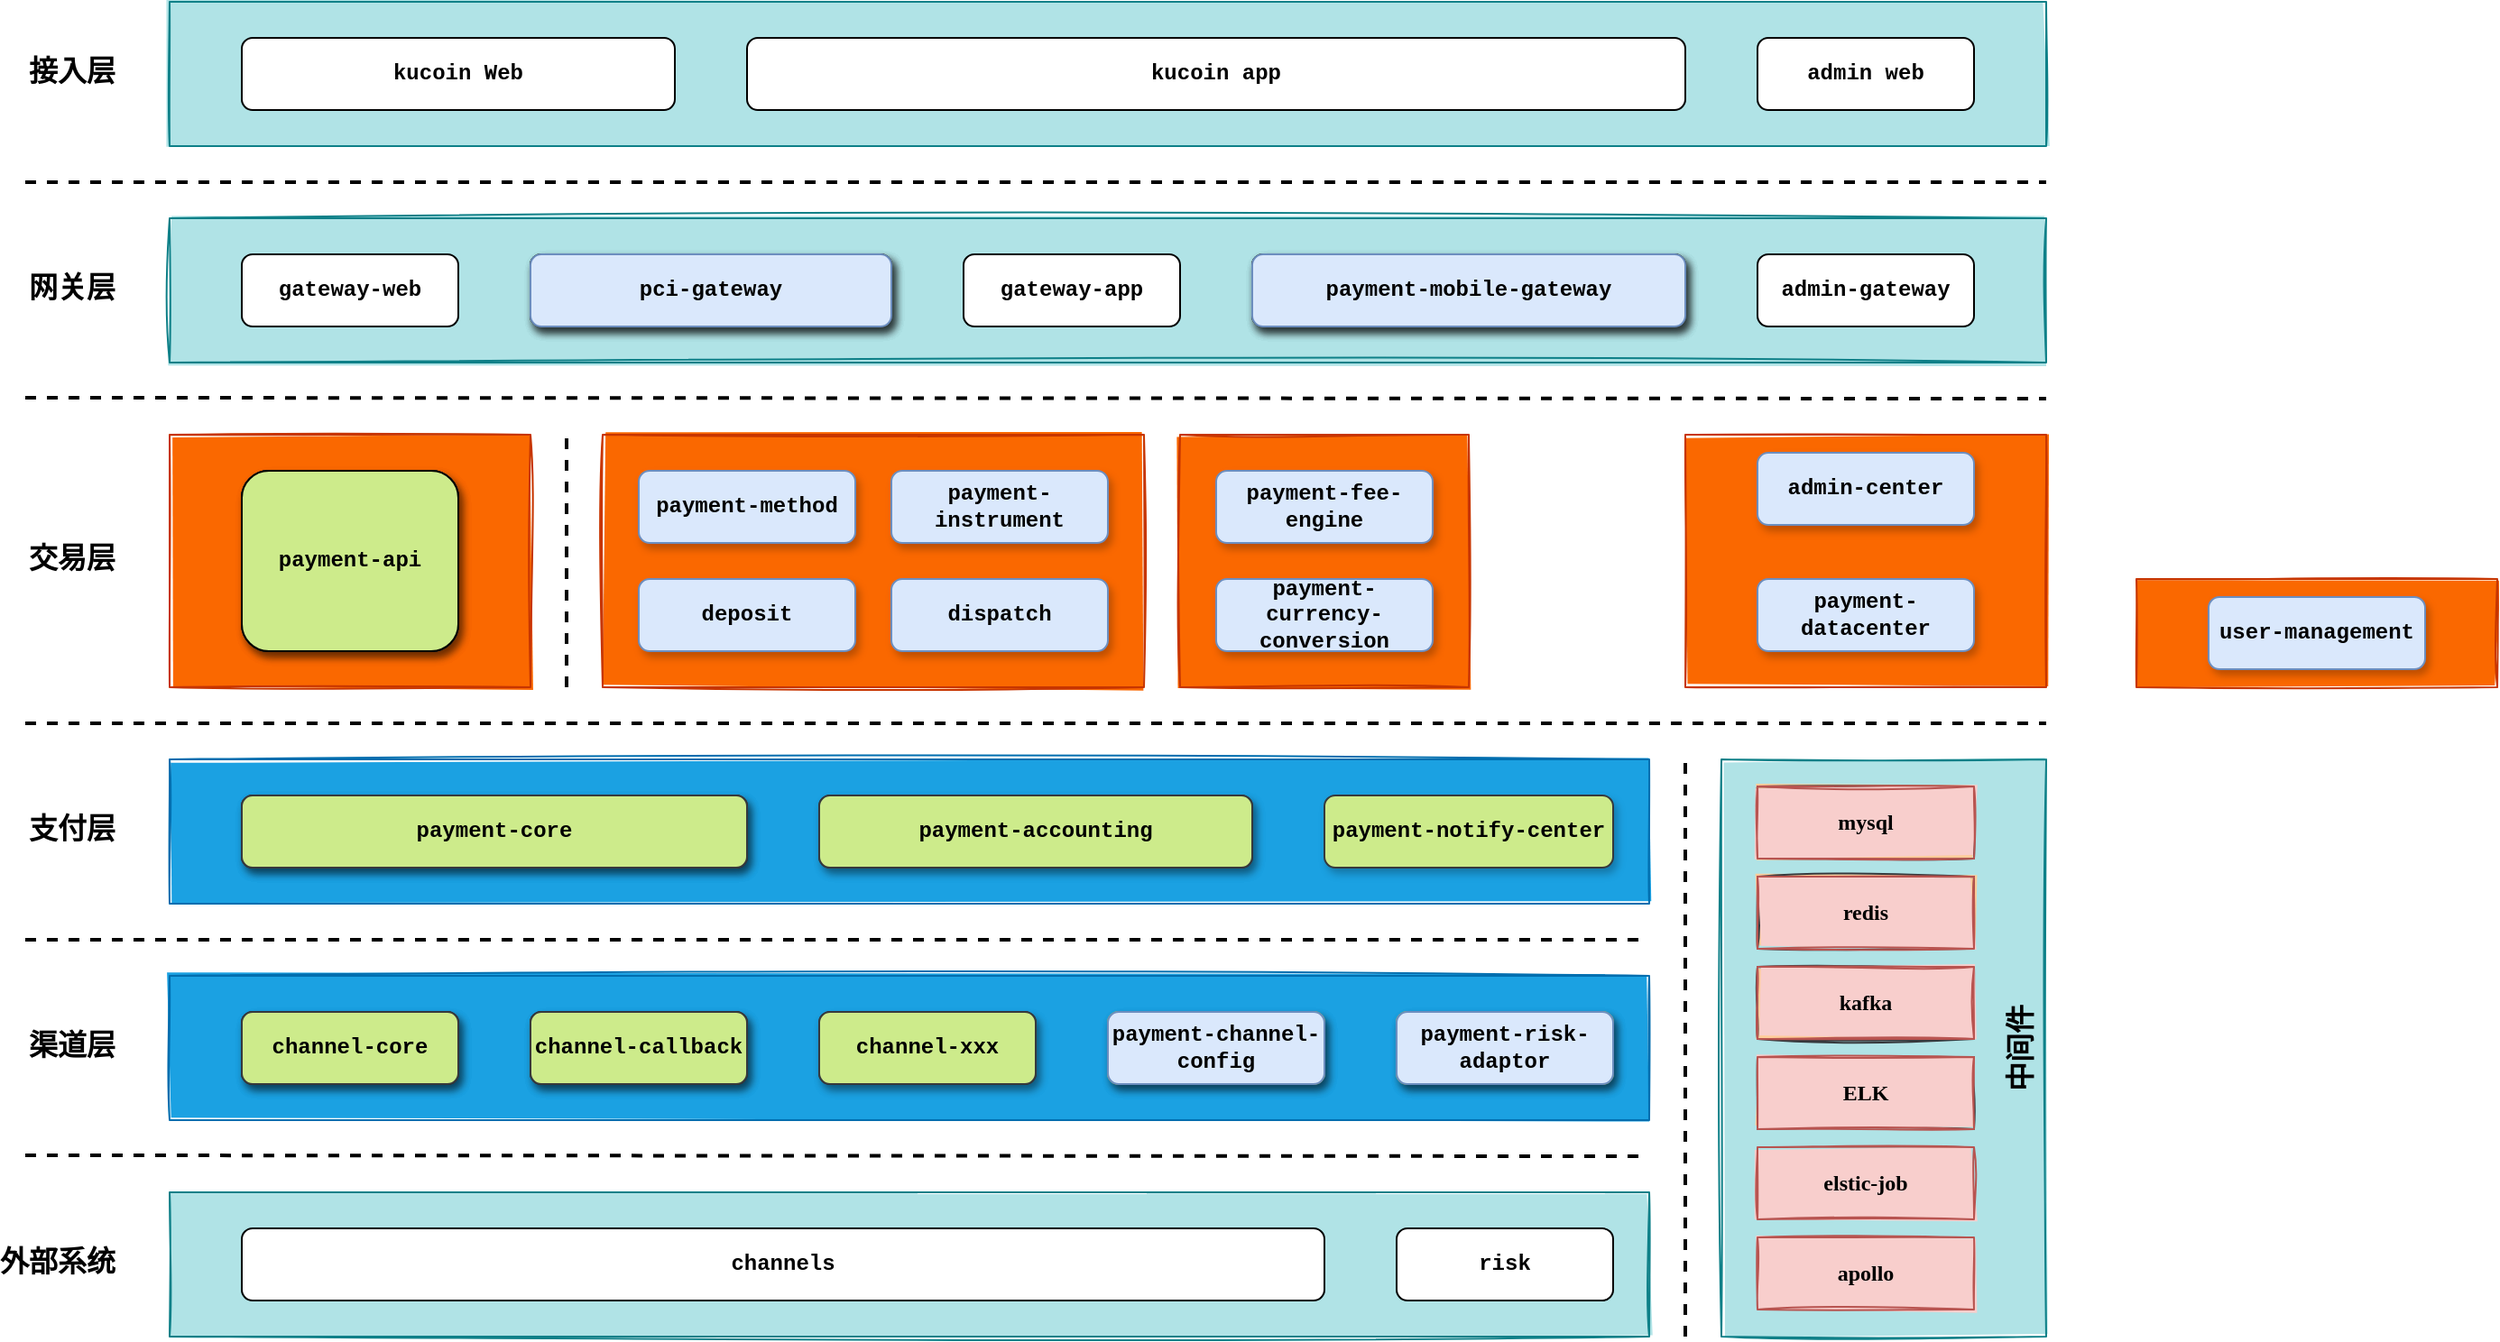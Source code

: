 <mxfile version="18.1.1" type="github" pages="5">
  <diagram name="系统架构图" id="tnhVkNfing4BkGrNmouK">
    <mxGraphModel dx="1822" dy="762" grid="1" gridSize="10" guides="1" tooltips="1" connect="1" arrows="1" fold="1" page="0" pageScale="1" pageWidth="827" pageHeight="1169" math="0" shadow="0">
      <root>
        <mxCell id="4496OtmRwMzeR0xtqqgV-0" />
        <mxCell id="4496OtmRwMzeR0xtqqgV-1" parent="4496OtmRwMzeR0xtqqgV-0" />
        <mxCell id="KfgInK3Bs8OHEqHx1ypt-13" value="" style="rounded=0;whiteSpace=wrap;html=1;fontStyle=1;fontSize=16;gradientDirection=north;glass=0;shadow=0;sketch=1;fillStyle=solid;align=left;verticalAlign=middle;horizontal=1;labelPosition=center;verticalLabelPosition=middle;spacing=30;spacingTop=0;fillColor=#fa6800;strokeColor=#C73500;fontFamily=Courier New;fontColor=#000000;" parent="4496OtmRwMzeR0xtqqgV-1" vertex="1">
          <mxGeometry x="1130" y="520" width="200" height="60" as="geometry" />
        </mxCell>
        <mxCell id="KfgInK3Bs8OHEqHx1ypt-10" value="" style="rounded=0;whiteSpace=wrap;html=1;fontStyle=1;fontSize=16;gradientDirection=north;glass=0;shadow=0;sketch=1;fillStyle=solid;align=left;verticalAlign=middle;horizontal=1;labelPosition=center;verticalLabelPosition=middle;spacing=30;spacingTop=0;fillColor=#fa6800;strokeColor=#C73500;fontFamily=Courier New;fontColor=#000000;" parent="4496OtmRwMzeR0xtqqgV-1" vertex="1">
          <mxGeometry x="880" y="440" width="200" height="140" as="geometry" />
        </mxCell>
        <mxCell id="KfgInK3Bs8OHEqHx1ypt-7" value="中间件" style="rounded=0;whiteSpace=wrap;html=1;fontStyle=1;fontSize=16;gradientDirection=north;glass=0;shadow=0;sketch=1;fillStyle=solid;align=center;verticalAlign=bottom;horizontal=0;labelPosition=center;verticalLabelPosition=middle;spacing=3;spacingTop=0;fillColor=#b0e3e6;strokeColor=#0e8088;fontFamily=Courier New;" parent="4496OtmRwMzeR0xtqqgV-1" vertex="1">
          <mxGeometry x="900" y="620" width="180" height="320" as="geometry" />
        </mxCell>
        <mxCell id="KfgInK3Bs8OHEqHx1ypt-5" value="" style="rounded=0;whiteSpace=wrap;html=1;fontStyle=1;fontSize=16;gradientDirection=north;glass=0;shadow=0;sketch=1;fillStyle=solid;align=left;verticalAlign=middle;horizontal=1;labelPosition=center;verticalLabelPosition=middle;spacing=30;spacingTop=0;fillColor=#fa6800;strokeColor=#C73500;fontFamily=Courier New;fontColor=#000000;" parent="4496OtmRwMzeR0xtqqgV-1" vertex="1">
          <mxGeometry x="600" y="440" width="160" height="140" as="geometry" />
        </mxCell>
        <mxCell id="KfgInK3Bs8OHEqHx1ypt-2" value="" style="rounded=0;whiteSpace=wrap;html=1;fontStyle=1;fontSize=16;gradientDirection=north;glass=0;shadow=0;sketch=1;fillStyle=solid;align=left;verticalAlign=middle;horizontal=1;labelPosition=center;verticalLabelPosition=middle;spacing=30;spacingTop=0;fillColor=#fa6800;strokeColor=#C73500;fontFamily=Courier New;fontColor=#000000;" parent="4496OtmRwMzeR0xtqqgV-1" vertex="1">
          <mxGeometry x="280" y="440" width="300" height="140" as="geometry" />
        </mxCell>
        <mxCell id="KfgInK3Bs8OHEqHx1ypt-1" value="外部系统" style="rounded=0;whiteSpace=wrap;html=1;fontStyle=1;fontSize=16;gradientDirection=north;glass=0;shadow=0;sketch=1;fillStyle=solid;align=right;verticalAlign=middle;horizontal=1;labelPosition=left;verticalLabelPosition=middle;spacing=30;spacingTop=0;fontFamily=Courier New;fillColor=#b0e3e6;strokeColor=#0e8088;" parent="4496OtmRwMzeR0xtqqgV-1" vertex="1">
          <mxGeometry x="40" y="860" width="820" height="80" as="geometry" />
        </mxCell>
        <mxCell id="KfgInK3Bs8OHEqHx1ypt-0" value="渠道层" style="rounded=0;whiteSpace=wrap;html=1;fontStyle=1;fontSize=16;gradientDirection=north;glass=0;shadow=0;sketch=1;fillStyle=solid;align=right;verticalAlign=middle;horizontal=1;labelPosition=left;verticalLabelPosition=middle;spacing=30;spacingTop=0;fillColor=#1ba1e2;strokeColor=#006EAF;fontFamily=Courier New;fontColor=#000000;" parent="4496OtmRwMzeR0xtqqgV-1" vertex="1">
          <mxGeometry x="40" y="740" width="820" height="80" as="geometry" />
        </mxCell>
        <mxCell id="pjaib-thOwxehhcMK1a4-15" value="支付层" style="rounded=0;whiteSpace=wrap;html=1;fontStyle=1;fontSize=16;gradientDirection=north;glass=0;shadow=0;sketch=1;fillStyle=solid;align=right;verticalAlign=middle;horizontal=1;labelPosition=left;verticalLabelPosition=middle;spacing=30;spacingTop=0;fontFamily=Courier New;fillColor=#1ba1e2;strokeColor=#006EAF;fontColor=#000000;" parent="4496OtmRwMzeR0xtqqgV-1" vertex="1">
          <mxGeometry x="40" y="620" width="820" height="80" as="geometry" />
        </mxCell>
        <mxCell id="pjaib-thOwxehhcMK1a4-13" value="交易层" style="rounded=0;whiteSpace=wrap;html=1;fontStyle=1;fontSize=16;gradientDirection=north;glass=0;shadow=0;sketch=1;fillStyle=solid;align=right;verticalAlign=middle;horizontal=1;labelPosition=left;verticalLabelPosition=middle;spacing=30;spacingTop=0;fillColor=#fa6800;strokeColor=#C73500;fontFamily=Courier New;fontColor=#000000;" parent="4496OtmRwMzeR0xtqqgV-1" vertex="1">
          <mxGeometry x="40" y="440" width="200" height="140" as="geometry" />
        </mxCell>
        <mxCell id="4496OtmRwMzeR0xtqqgV-10" value="接入层" style="rounded=0;whiteSpace=wrap;html=1;fontStyle=1;fontSize=16;gradientDirection=north;glass=0;shadow=0;sketch=1;fillStyle=solid;align=right;verticalAlign=middle;horizontal=1;labelPosition=left;verticalLabelPosition=middle;spacing=30;spacingTop=0;fontFamily=Courier New;fillColor=#b0e3e6;strokeColor=#0e8088;" parent="4496OtmRwMzeR0xtqqgV-1" vertex="1">
          <mxGeometry x="40" y="200" width="1040" height="80" as="geometry" />
        </mxCell>
        <mxCell id="pjaib-thOwxehhcMK1a4-10" value="网关层" style="rounded=0;whiteSpace=wrap;html=1;fontStyle=1;fontSize=16;gradientDirection=north;glass=0;shadow=0;sketch=1;fillStyle=solid;align=right;verticalAlign=middle;horizontal=1;labelPosition=left;verticalLabelPosition=middle;spacing=30;spacingTop=0;fontFamily=Courier New;fillColor=#b0e3e6;strokeColor=#0e8088;" parent="4496OtmRwMzeR0xtqqgV-1" vertex="1">
          <mxGeometry x="40" y="320" width="1040" height="80" as="geometry" />
        </mxCell>
        <mxCell id="4496OtmRwMzeR0xtqqgV-20" value="payment-api" style="rounded=1;whiteSpace=wrap;html=1;fontStyle=1;fontSize=12;fillColor=#cdeb8b;strokeColor=#36393d;sketch=0;shadow=1;glass=0;gradientDirection=north;fillStyle=solid;fontFamily=Courier New;" parent="4496OtmRwMzeR0xtqqgV-1" vertex="1">
          <mxGeometry x="80" y="460" width="120" height="100" as="geometry" />
        </mxCell>
        <mxCell id="4496OtmRwMzeR0xtqqgV-29" value="channel-core" style="rounded=1;whiteSpace=wrap;html=1;fontStyle=1;fontSize=12;fillColor=#cdeb8b;strokeColor=#36393d;sketch=0;shadow=1;glass=0;fillStyle=solid;fontFamily=Courier New;" parent="4496OtmRwMzeR0xtqqgV-1" vertex="1">
          <mxGeometry x="80" y="760" width="120" height="40" as="geometry" />
        </mxCell>
        <mxCell id="4496OtmRwMzeR0xtqqgV-35" value="channel-xxx" style="rounded=1;whiteSpace=wrap;html=1;fontStyle=1;fontSize=12;fillColor=#cdeb8b;strokeColor=#36393d;sketch=0;shadow=1;glass=0;gradientDirection=north;fillStyle=solid;fontFamily=Courier New;" parent="4496OtmRwMzeR0xtqqgV-1" vertex="1">
          <mxGeometry x="400" y="760" width="120" height="40" as="geometry" />
        </mxCell>
        <mxCell id="4496OtmRwMzeR0xtqqgV-38" value="channels" style="rounded=1;whiteSpace=wrap;html=1;fontStyle=1;fontSize=12;sketch=0;shadow=0;glass=0;fillStyle=solid;fontFamily=Courier New;" parent="4496OtmRwMzeR0xtqqgV-1" vertex="1">
          <mxGeometry x="80" y="880" width="600" height="40" as="geometry" />
        </mxCell>
        <mxCell id="4496OtmRwMzeR0xtqqgV-40" value="channel-callback" style="rounded=1;whiteSpace=wrap;html=1;fontStyle=1;fontSize=12;fillColor=#cdeb8b;strokeColor=#36393d;sketch=0;shadow=1;glass=0;fillStyle=solid;fontFamily=Courier New;" parent="4496OtmRwMzeR0xtqqgV-1" vertex="1">
          <mxGeometry x="240" y="760" width="120" height="40" as="geometry" />
        </mxCell>
        <mxCell id="4496OtmRwMzeR0xtqqgV-42" value="mysql" style="rounded=0;whiteSpace=wrap;html=1;fontStyle=1;fontSize=12;sketch=1;shadow=0;glass=0;fillStyle=solid;fillColor=#ffcc99;strokeColor=#36393d;fontFamily=Courier New;" parent="4496OtmRwMzeR0xtqqgV-1" vertex="1">
          <mxGeometry x="920" y="635" width="120" height="40" as="geometry" />
        </mxCell>
        <mxCell id="4496OtmRwMzeR0xtqqgV-44" value="admin-center" style="rounded=1;whiteSpace=wrap;html=1;fontStyle=1;fontSize=12;fillColor=#dae8fc;strokeColor=#6c8ebf;sketch=0;shadow=1;glass=0;gradientDirection=north;fillStyle=solid;fontFamily=Courier New;" parent="4496OtmRwMzeR0xtqqgV-1" vertex="1">
          <mxGeometry x="920" y="450" width="120" height="40" as="geometry" />
        </mxCell>
        <mxCell id="4496OtmRwMzeR0xtqqgV-45" value="payment-notify-center" style="rounded=1;whiteSpace=wrap;html=1;fontStyle=1;fontSize=12;fillColor=#cdeb8b;strokeColor=#36393d;sketch=0;shadow=1;glass=0;gradientDirection=north;fillStyle=solid;fontFamily=Courier New;" parent="4496OtmRwMzeR0xtqqgV-1" vertex="1">
          <mxGeometry x="680" y="640" width="160" height="40" as="geometry" />
        </mxCell>
        <mxCell id="4496OtmRwMzeR0xtqqgV-47" value="payment-core" style="rounded=1;whiteSpace=wrap;html=1;fontStyle=1;fontSize=12;fillColor=#cdeb8b;strokeColor=#36393d;sketch=0;shadow=1;glass=0;gradientDirection=north;fillStyle=solid;fontFamily=Courier New;" parent="4496OtmRwMzeR0xtqqgV-1" vertex="1">
          <mxGeometry x="80" y="640" width="280" height="40" as="geometry" />
        </mxCell>
        <mxCell id="4496OtmRwMzeR0xtqqgV-49" value="payment-channel-config" style="rounded=1;whiteSpace=wrap;html=1;fontStyle=1;fontSize=12;fillColor=#d5e8d4;strokeColor=#82b366;sketch=0;shadow=1;glass=0;gradientDirection=north;fillStyle=solid;fontFamily=Courier New;fontColor=#000000;" parent="4496OtmRwMzeR0xtqqgV-1" vertex="1">
          <mxGeometry x="560" y="760" width="120" height="40" as="geometry" />
        </mxCell>
        <mxCell id="4496OtmRwMzeR0xtqqgV-53" value="payment-&lt;br&gt;accounting" style="rounded=1;whiteSpace=wrap;html=1;fontStyle=1;fontSize=12;fillColor=#cdeb8b;strokeColor=#36393d;sketch=0;shadow=1;glass=0;gradientDirection=north;fillStyle=solid;fontFamily=Courier New;" parent="4496OtmRwMzeR0xtqqgV-1" vertex="1">
          <mxGeometry x="400" y="640" width="240" height="40" as="geometry" />
        </mxCell>
        <mxCell id="4496OtmRwMzeR0xtqqgV-56" value="gateway-web" style="rounded=1;whiteSpace=wrap;html=1;fontStyle=1;fontSize=12;sketch=0;shadow=0;glass=0;fillStyle=solid;fontFamily=Courier New;" parent="4496OtmRwMzeR0xtqqgV-1" vertex="1">
          <mxGeometry x="80" y="340" width="120" height="40" as="geometry" />
        </mxCell>
        <mxCell id="4496OtmRwMzeR0xtqqgV-58" value="gateway-app" style="rounded=1;whiteSpace=wrap;html=1;fontStyle=1;fontSize=12;sketch=0;shadow=0;glass=0;fillStyle=solid;fontFamily=Courier New;" parent="4496OtmRwMzeR0xtqqgV-1" vertex="1">
          <mxGeometry x="480" y="340" width="120" height="40" as="geometry" />
        </mxCell>
        <mxCell id="4496OtmRwMzeR0xtqqgV-59" value="payment-mobile-gateway" style="rounded=1;whiteSpace=wrap;html=1;fontStyle=1;fontSize=12;fillColor=#d5e8d4;strokeColor=#82b366;sketch=0;shadow=1;glass=0;gradientDirection=north;fillStyle=solid;fontFamily=Courier New;fontColor=#000000;" parent="4496OtmRwMzeR0xtqqgV-1" vertex="1">
          <mxGeometry x="640" y="340" width="240" height="40" as="geometry" />
        </mxCell>
        <mxCell id="4496OtmRwMzeR0xtqqgV-66" value="deposit" style="rounded=1;whiteSpace=wrap;html=1;fontStyle=1;fontSize=12;sketch=0;shadow=1;glass=0;fillStyle=solid;fontFamily=Courier New;fillColor=#dae8fc;strokeColor=#6c8ebf;" parent="4496OtmRwMzeR0xtqqgV-1" vertex="1">
          <mxGeometry x="300" y="520" width="120" height="40" as="geometry" />
        </mxCell>
        <mxCell id="4496OtmRwMzeR0xtqqgV-68" value="dispatch" style="rounded=1;whiteSpace=wrap;html=1;fontStyle=1;fontSize=12;sketch=0;shadow=1;glass=0;fillStyle=solid;fontFamily=Courier New;fillColor=#dae8fc;strokeColor=#6c8ebf;" parent="4496OtmRwMzeR0xtqqgV-1" vertex="1">
          <mxGeometry x="440" y="520" width="120" height="40" as="geometry" />
        </mxCell>
        <mxCell id="4496OtmRwMzeR0xtqqgV-70" value="payment-instrument" style="rounded=1;whiteSpace=wrap;html=1;fontStyle=1;fontSize=12;sketch=0;shadow=1;glass=0;fillColor=#dae8fc;fillStyle=solid;strokeColor=#6c8ebf;fontFamily=Courier New;" parent="4496OtmRwMzeR0xtqqgV-1" vertex="1">
          <mxGeometry x="440" y="460" width="120" height="40" as="geometry" />
        </mxCell>
        <mxCell id="4496OtmRwMzeR0xtqqgV-73" value="admin-gateway" style="rounded=1;whiteSpace=wrap;html=1;fontStyle=1;fontSize=12;sketch=0;shadow=0;glass=0;fillStyle=solid;fontFamily=Courier New;" parent="4496OtmRwMzeR0xtqqgV-1" vertex="1">
          <mxGeometry x="920" y="340" width="120" height="40" as="geometry" />
        </mxCell>
        <mxCell id="4496OtmRwMzeR0xtqqgV-74" value="payment-risk-adaptor" style="rounded=1;whiteSpace=wrap;html=1;fontStyle=1;fontSize=12;fillColor=#d5e8d4;strokeColor=#82b366;sketch=0;shadow=1;glass=0;gradientDirection=north;fillStyle=solid;fontFamily=Courier New;fontColor=#000000;" parent="4496OtmRwMzeR0xtqqgV-1" vertex="1">
          <mxGeometry x="720" y="760" width="120" height="40" as="geometry" />
        </mxCell>
        <mxCell id="4496OtmRwMzeR0xtqqgV-75" value="risk" style="rounded=1;whiteSpace=wrap;html=1;fontStyle=1;fontSize=12;sketch=0;shadow=0;glass=0;fillStyle=solid;fontFamily=Courier New;" parent="4496OtmRwMzeR0xtqqgV-1" vertex="1">
          <mxGeometry x="720" y="880" width="120" height="40" as="geometry" />
        </mxCell>
        <mxCell id="-4e1YOkpoq1vENM06FBK-0" value="payment-method" style="rounded=1;whiteSpace=wrap;html=1;fontStyle=1;fontSize=12;fillColor=#dae8fc;strokeColor=#6c8ebf;sketch=0;shadow=1;glass=0;gradientDirection=north;fillStyle=solid;fontFamily=Courier New;" parent="4496OtmRwMzeR0xtqqgV-1" vertex="1">
          <mxGeometry x="300" y="460" width="120" height="40" as="geometry" />
        </mxCell>
        <mxCell id="pjaib-thOwxehhcMK1a4-0" value="kucoin Web" style="rounded=1;whiteSpace=wrap;html=1;fontStyle=1;fontSize=12;gradientDirection=north;glass=0;shadow=0;sketch=0;fillStyle=solid;fontFamily=Courier New;" parent="4496OtmRwMzeR0xtqqgV-1" vertex="1">
          <mxGeometry x="80" y="220" width="240" height="40" as="geometry" />
        </mxCell>
        <mxCell id="pjaib-thOwxehhcMK1a4-4" value="kucoin app" style="rounded=1;whiteSpace=wrap;html=1;fontStyle=1;fontSize=12;gradientDirection=north;glass=0;shadow=0;sketch=0;fillStyle=solid;fontFamily=Courier New;" parent="4496OtmRwMzeR0xtqqgV-1" vertex="1">
          <mxGeometry x="360" y="220" width="520" height="40" as="geometry" />
        </mxCell>
        <mxCell id="pjaib-thOwxehhcMK1a4-5" value="admin web" style="rounded=1;whiteSpace=wrap;html=1;fontStyle=1;fontSize=12;gradientDirection=north;glass=0;shadow=0;sketch=0;fillStyle=solid;fontFamily=Courier New;" parent="4496OtmRwMzeR0xtqqgV-1" vertex="1">
          <mxGeometry x="920" y="220" width="120" height="40" as="geometry" />
        </mxCell>
        <mxCell id="pjaib-thOwxehhcMK1a4-11" value="" style="endArrow=none;dashed=1;html=1;rounded=0;shadow=0;sketch=0;fontSize=16;endSize=6;strokeWidth=2;spacing=1;fontFamily=Courier New;fontColor=#000000;fontStyle=1;" parent="4496OtmRwMzeR0xtqqgV-1" edge="1">
          <mxGeometry width="50" height="50" relative="1" as="geometry">
            <mxPoint x="-40" y="300" as="sourcePoint" />
            <mxPoint x="1080" y="300" as="targetPoint" />
            <Array as="points" />
          </mxGeometry>
        </mxCell>
        <mxCell id="pjaib-thOwxehhcMK1a4-14" value="" style="endArrow=none;dashed=1;html=1;rounded=0;shadow=0;sketch=0;fontSize=16;endSize=6;strokeWidth=2;spacing=1;fontFamily=Courier New;fontColor=#000000;fontStyle=1;" parent="4496OtmRwMzeR0xtqqgV-1" edge="1">
          <mxGeometry width="50" height="50" relative="1" as="geometry">
            <mxPoint x="-40" y="419.5" as="sourcePoint" />
            <mxPoint x="1080" y="420" as="targetPoint" />
            <Array as="points" />
          </mxGeometry>
        </mxCell>
        <mxCell id="pjaib-thOwxehhcMK1a4-16" value="" style="endArrow=none;dashed=1;html=1;rounded=0;shadow=0;sketch=0;fontSize=16;endSize=6;strokeWidth=2;spacing=1;fontFamily=Courier New;fontColor=#000000;fontStyle=1;" parent="4496OtmRwMzeR0xtqqgV-1" edge="1">
          <mxGeometry width="50" height="50" relative="1" as="geometry">
            <mxPoint x="-40" y="600" as="sourcePoint" />
            <mxPoint x="1080" y="600" as="targetPoint" />
            <Array as="points" />
          </mxGeometry>
        </mxCell>
        <mxCell id="KfgInK3Bs8OHEqHx1ypt-3" value="" style="endArrow=none;html=1;rounded=0;shadow=0;sketch=0;fontSize=16;endSize=6;strokeWidth=2;dashed=1;fontFamily=Courier New;fontColor=#000000;fontStyle=1;" parent="4496OtmRwMzeR0xtqqgV-1" edge="1">
          <mxGeometry width="50" height="50" relative="1" as="geometry">
            <mxPoint x="260" y="580" as="sourcePoint" />
            <mxPoint x="260" y="440" as="targetPoint" />
          </mxGeometry>
        </mxCell>
        <mxCell id="KfgInK3Bs8OHEqHx1ypt-8" value="pci-gateway" style="rounded=1;whiteSpace=wrap;html=1;fontStyle=1;fontSize=12;sketch=0;shadow=1;glass=0;fillColor=#d5e8d4;fillStyle=solid;strokeColor=#82b366;fontFamily=Courier New;fontColor=#000000;" parent="4496OtmRwMzeR0xtqqgV-1" vertex="1">
          <mxGeometry x="240" y="340" width="200" height="40" as="geometry" />
        </mxCell>
        <mxCell id="KfgInK3Bs8OHEqHx1ypt-12" value="redis" style="rounded=0;whiteSpace=wrap;html=1;fontStyle=1;fontSize=12;sketch=1;shadow=0;glass=0;fillStyle=solid;fillColor=#ffcc99;strokeColor=#36393d;fontFamily=Courier New;" parent="4496OtmRwMzeR0xtqqgV-1" vertex="1">
          <mxGeometry x="920" y="685" width="120" height="40" as="geometry" />
        </mxCell>
        <mxCell id="KfgInK3Bs8OHEqHx1ypt-15" value="kafka" style="rounded=0;whiteSpace=wrap;html=1;fontStyle=1;fontSize=12;sketch=1;shadow=0;glass=0;fillStyle=solid;fillColor=#ffcc99;strokeColor=#36393d;fontFamily=Courier New;" parent="4496OtmRwMzeR0xtqqgV-1" vertex="1">
          <mxGeometry x="920" y="735" width="120" height="40" as="geometry" />
        </mxCell>
        <mxCell id="KfgInK3Bs8OHEqHx1ypt-16" value="ELK" style="rounded=0;whiteSpace=wrap;html=1;fontStyle=1;fontSize=12;sketch=1;shadow=0;glass=0;fillStyle=solid;fillColor=#ffcc99;strokeColor=#36393d;fontFamily=Courier New;" parent="4496OtmRwMzeR0xtqqgV-1" vertex="1">
          <mxGeometry x="920" y="785" width="120" height="40" as="geometry" />
        </mxCell>
        <mxCell id="KfgInK3Bs8OHEqHx1ypt-17" value="elstic-job" style="rounded=0;whiteSpace=wrap;html=1;fontStyle=1;fontSize=12;sketch=1;shadow=0;glass=0;fillStyle=solid;fillColor=#f8cecc;strokeColor=#b85450;fontFamily=Comic Sans MS;" parent="4496OtmRwMzeR0xtqqgV-1" vertex="1">
          <mxGeometry x="920" y="835" width="120" height="40" as="geometry" />
        </mxCell>
        <mxCell id="KfgInK3Bs8OHEqHx1ypt-18" value="" style="endArrow=none;dashed=1;html=1;rounded=0;shadow=0;sketch=0;fontSize=16;endSize=6;strokeWidth=2;spacing=1;fontFamily=Courier New;fontColor=#000000;fontStyle=1;" parent="4496OtmRwMzeR0xtqqgV-1" edge="1">
          <mxGeometry width="50" height="50" relative="1" as="geometry">
            <mxPoint x="-40" y="720" as="sourcePoint" />
            <mxPoint x="860" y="720" as="targetPoint" />
            <Array as="points" />
          </mxGeometry>
        </mxCell>
        <mxCell id="KfgInK3Bs8OHEqHx1ypt-19" value="" style="endArrow=none;dashed=1;html=1;rounded=0;shadow=0;sketch=0;fontSize=16;endSize=6;strokeWidth=2;spacing=1;fontFamily=Courier New;fontColor=#000000;fontStyle=1;" parent="4496OtmRwMzeR0xtqqgV-1" edge="1">
          <mxGeometry width="50" height="50" relative="1" as="geometry">
            <mxPoint x="-40" y="839.5" as="sourcePoint" />
            <mxPoint x="860" y="840" as="targetPoint" />
            <Array as="points" />
          </mxGeometry>
        </mxCell>
        <mxCell id="KfgInK3Bs8OHEqHx1ypt-20" value="apollo" style="rounded=0;whiteSpace=wrap;html=1;fontStyle=1;fontSize=12;sketch=1;shadow=0;glass=0;fillStyle=solid;fillColor=#f8cecc;strokeColor=#b85450;fontFamily=Comic Sans MS;" parent="4496OtmRwMzeR0xtqqgV-1" vertex="1">
          <mxGeometry x="920" y="885" width="120" height="40" as="geometry" />
        </mxCell>
        <mxCell id="KfgInK3Bs8OHEqHx1ypt-21" value="" style="endArrow=none;html=1;rounded=0;shadow=0;sketch=0;fontSize=16;endSize=6;strokeWidth=2;dashed=1;fontFamily=Courier New;fontColor=#000000;fontStyle=1;" parent="4496OtmRwMzeR0xtqqgV-1" edge="1">
          <mxGeometry width="50" height="50" relative="1" as="geometry">
            <mxPoint x="880" y="940" as="sourcePoint" />
            <mxPoint x="880" y="620" as="targetPoint" />
          </mxGeometry>
        </mxCell>
        <mxCell id="tcfwA7FFlao-8BpwIQE5-4" value="payment-channel-config" style="rounded=1;whiteSpace=wrap;html=1;fontStyle=1;fontSize=12;fillColor=#d5e8d4;strokeColor=#82b366;sketch=0;shadow=1;glass=0;gradientDirection=north;fillStyle=solid;fontFamily=Courier New;fontColor=#000000;" parent="4496OtmRwMzeR0xtqqgV-1" vertex="1">
          <mxGeometry x="560" y="760" width="120" height="40" as="geometry" />
        </mxCell>
        <mxCell id="tcfwA7FFlao-8BpwIQE5-5" value="payment-risk-adaptor" style="rounded=1;whiteSpace=wrap;html=1;fontStyle=1;fontSize=12;fillColor=#d5e8d4;strokeColor=#82b366;sketch=0;shadow=1;glass=0;gradientDirection=north;fillStyle=solid;fontFamily=Courier New;fontColor=#000000;" parent="4496OtmRwMzeR0xtqqgV-1" vertex="1">
          <mxGeometry x="720" y="760" width="120" height="40" as="geometry" />
        </mxCell>
        <mxCell id="tcfwA7FFlao-8BpwIQE5-6" value="pci-gateway" style="rounded=1;whiteSpace=wrap;html=1;fontStyle=1;fontSize=12;sketch=0;shadow=1;glass=0;fillColor=#d5e8d4;fillStyle=solid;strokeColor=#82b366;fontFamily=Courier New;fontColor=#000000;" parent="4496OtmRwMzeR0xtqqgV-1" vertex="1">
          <mxGeometry x="240" y="340" width="200" height="40" as="geometry" />
        </mxCell>
        <mxCell id="tcfwA7FFlao-8BpwIQE5-7" value="payment-mobile-gateway" style="rounded=1;whiteSpace=wrap;html=1;fontStyle=1;fontSize=12;fillColor=#d5e8d4;strokeColor=#82b366;sketch=0;shadow=1;glass=0;gradientDirection=north;fillStyle=solid;fontFamily=Courier New;fontColor=#000000;" parent="4496OtmRwMzeR0xtqqgV-1" vertex="1">
          <mxGeometry x="640" y="340" width="240" height="40" as="geometry" />
        </mxCell>
        <mxCell id="tcfwA7FFlao-8BpwIQE5-9" value="payment-channel-config" style="rounded=1;whiteSpace=wrap;html=1;fontStyle=1;fontSize=12;fillColor=#dae8fc;strokeColor=#6c8ebf;sketch=0;shadow=1;glass=0;gradientDirection=north;fillStyle=solid;fontFamily=Courier New;" parent="4496OtmRwMzeR0xtqqgV-1" vertex="1">
          <mxGeometry x="560" y="760" width="120" height="40" as="geometry" />
        </mxCell>
        <mxCell id="tcfwA7FFlao-8BpwIQE5-10" value="payment-risk-adaptor" style="rounded=1;whiteSpace=wrap;html=1;fontStyle=1;fontSize=12;fillColor=#dae8fc;strokeColor=#6c8ebf;sketch=0;shadow=1;glass=0;gradientDirection=north;fillStyle=solid;fontFamily=Courier New;" parent="4496OtmRwMzeR0xtqqgV-1" vertex="1">
          <mxGeometry x="720" y="760" width="120" height="40" as="geometry" />
        </mxCell>
        <mxCell id="tcfwA7FFlao-8BpwIQE5-11" value="pci-gateway" style="rounded=1;whiteSpace=wrap;html=1;fontStyle=1;fontSize=12;sketch=0;shadow=1;glass=0;fillColor=#cdeb8b;fillStyle=solid;strokeColor=#36393d;fontFamily=Courier New;" parent="4496OtmRwMzeR0xtqqgV-1" vertex="1">
          <mxGeometry x="240" y="340" width="200" height="40" as="geometry" />
        </mxCell>
        <mxCell id="tcfwA7FFlao-8BpwIQE5-12" value="payment-mobile-gateway" style="rounded=1;whiteSpace=wrap;html=1;fontStyle=1;fontSize=12;fillColor=#cdeb8b;strokeColor=#36393d;sketch=0;shadow=1;glass=0;gradientDirection=north;fillStyle=solid;fontFamily=Courier New;" parent="4496OtmRwMzeR0xtqqgV-1" vertex="1">
          <mxGeometry x="640" y="340" width="240" height="40" as="geometry" />
        </mxCell>
        <mxCell id="tcfwA7FFlao-8BpwIQE5-20" value="payment-api" style="rounded=1;whiteSpace=wrap;html=1;fontStyle=1;fontSize=12;fillColor=#ffcccc;strokeColor=#36393d;sketch=0;shadow=1;glass=0;gradientDirection=north;fillStyle=solid;fontFamily=Courier New;" parent="4496OtmRwMzeR0xtqqgV-1" vertex="1">
          <mxGeometry x="80" y="460" width="120" height="100" as="geometry" />
        </mxCell>
        <mxCell id="tcfwA7FFlao-8BpwIQE5-21" value="payment-core" style="rounded=1;whiteSpace=wrap;html=1;fontStyle=1;fontSize=12;fillColor=#ffcccc;strokeColor=#36393d;sketch=0;shadow=1;glass=0;gradientDirection=north;fillStyle=solid;fontFamily=Courier New;" parent="4496OtmRwMzeR0xtqqgV-1" vertex="1">
          <mxGeometry x="80" y="640" width="280" height="40" as="geometry" />
        </mxCell>
        <mxCell id="tcfwA7FFlao-8BpwIQE5-22" value="channel-core" style="rounded=1;whiteSpace=wrap;html=1;fontStyle=1;fontSize=12;fillColor=#ffcccc;strokeColor=#36393d;sketch=0;shadow=1;glass=0;fillStyle=solid;fontFamily=Courier New;" parent="4496OtmRwMzeR0xtqqgV-1" vertex="1">
          <mxGeometry x="80" y="760" width="120" height="40" as="geometry" />
        </mxCell>
        <mxCell id="tcfwA7FFlao-8BpwIQE5-23" value="channel-callback" style="rounded=1;whiteSpace=wrap;html=1;fontStyle=1;fontSize=12;fillColor=#ffcccc;strokeColor=#36393d;sketch=0;shadow=1;glass=0;fillStyle=solid;fontFamily=Courier New;" parent="4496OtmRwMzeR0xtqqgV-1" vertex="1">
          <mxGeometry x="240" y="760" width="120" height="40" as="geometry" />
        </mxCell>
        <mxCell id="tcfwA7FFlao-8BpwIQE5-24" value="channel-xxx" style="rounded=1;whiteSpace=wrap;html=1;fontStyle=1;fontSize=12;fillColor=#cdeb8b;strokeColor=#36393d;sketch=0;shadow=1;glass=0;gradientDirection=north;fillStyle=solid;fontFamily=Courier New;" parent="4496OtmRwMzeR0xtqqgV-1" vertex="1">
          <mxGeometry x="400" y="760" width="120" height="40" as="geometry" />
        </mxCell>
        <mxCell id="tcfwA7FFlao-8BpwIQE5-25" value="payment-accounting" style="rounded=1;whiteSpace=wrap;html=1;fontStyle=1;fontSize=12;fillColor=#cdeb8b;strokeColor=#36393d;sketch=0;shadow=1;glass=0;gradientDirection=north;fillStyle=solid;fontFamily=Courier New;" parent="4496OtmRwMzeR0xtqqgV-1" vertex="1">
          <mxGeometry x="400" y="640" width="240" height="40" as="geometry" />
        </mxCell>
        <mxCell id="tcfwA7FFlao-8BpwIQE5-26" value="pci-gateway" style="rounded=1;whiteSpace=wrap;html=1;fontStyle=1;fontSize=12;sketch=0;shadow=1;glass=0;fillColor=#cdeb8b;fillStyle=solid;strokeColor=#36393d;fontFamily=Courier New;" parent="4496OtmRwMzeR0xtqqgV-1" vertex="1">
          <mxGeometry x="240" y="340" width="200" height="40" as="geometry" />
        </mxCell>
        <mxCell id="tcfwA7FFlao-8BpwIQE5-27" value="payment-mobile-gateway" style="rounded=1;whiteSpace=wrap;html=1;fontStyle=1;fontSize=12;fillColor=#cdeb8b;strokeColor=#36393d;sketch=0;shadow=1;glass=0;gradientDirection=north;fillStyle=solid;fontFamily=Courier New;" parent="4496OtmRwMzeR0xtqqgV-1" vertex="1">
          <mxGeometry x="640" y="340" width="240" height="40" as="geometry" />
        </mxCell>
        <mxCell id="tcfwA7FFlao-8BpwIQE5-29" value="pci-gateway" style="rounded=1;whiteSpace=wrap;html=1;fontStyle=1;fontSize=12;sketch=0;shadow=1;glass=0;fillColor=#dae8fc;fillStyle=solid;strokeColor=#6c8ebf;fontFamily=Courier New;" parent="4496OtmRwMzeR0xtqqgV-1" vertex="1">
          <mxGeometry x="240" y="340" width="200" height="40" as="geometry" />
        </mxCell>
        <mxCell id="tcfwA7FFlao-8BpwIQE5-30" value="payment-mobile-gateway" style="rounded=1;whiteSpace=wrap;html=1;fontStyle=1;fontSize=12;fillColor=#dae8fc;strokeColor=#6c8ebf;sketch=0;shadow=1;glass=0;gradientDirection=north;fillStyle=solid;fontFamily=Courier New;" parent="4496OtmRwMzeR0xtqqgV-1" vertex="1">
          <mxGeometry x="640" y="340" width="240" height="40" as="geometry" />
        </mxCell>
        <mxCell id="tcfwA7FFlao-8BpwIQE5-31" value="payment-fee-engine" style="rounded=1;whiteSpace=wrap;html=1;fontStyle=1;fontSize=12;fillColor=#dae8fc;strokeColor=#6c8ebf;sketch=0;shadow=1;glass=0;gradientDirection=north;fillStyle=solid;fontFamily=Courier New;" parent="4496OtmRwMzeR0xtqqgV-1" vertex="1">
          <mxGeometry x="620" y="460" width="120" height="40" as="geometry" />
        </mxCell>
        <mxCell id="tcfwA7FFlao-8BpwIQE5-32" value="payment-currency-conversion" style="rounded=1;whiteSpace=wrap;html=1;fontStyle=1;fontSize=12;sketch=0;shadow=1;glass=0;fillColor=#dae8fc;fillStyle=solid;strokeColor=#6c8ebf;fontFamily=Courier New;" parent="4496OtmRwMzeR0xtqqgV-1" vertex="1">
          <mxGeometry x="620" y="520" width="120" height="40" as="geometry" />
        </mxCell>
        <mxCell id="tcfwA7FFlao-8BpwIQE5-33" value="&lt;span style=&quot;&quot;&gt;user-management&lt;/span&gt;" style="rounded=1;whiteSpace=wrap;html=1;fontStyle=1;fontSize=12;fillColor=#dae8fc;strokeColor=#6c8ebf;sketch=0;shadow=1;glass=0;gradientDirection=north;fillStyle=solid;fontFamily=Courier New;" parent="4496OtmRwMzeR0xtqqgV-1" vertex="1">
          <mxGeometry x="1170" y="530" width="120" height="40" as="geometry" />
        </mxCell>
        <mxCell id="tcfwA7FFlao-8BpwIQE5-34" value="payment-api" style="rounded=1;whiteSpace=wrap;html=1;fontStyle=1;fontSize=12;fillColor=#cdeb8b;strokeColor=#000000;sketch=0;shadow=1;glass=0;gradientDirection=north;fillStyle=solid;fontFamily=Courier New;" parent="4496OtmRwMzeR0xtqqgV-1" vertex="1">
          <mxGeometry x="80" y="460" width="120" height="100" as="geometry" />
        </mxCell>
        <mxCell id="tcfwA7FFlao-8BpwIQE5-35" value="payment-core" style="rounded=1;whiteSpace=wrap;html=1;fontStyle=1;fontSize=12;fillColor=#cdeb8b;strokeColor=#36393d;sketch=0;shadow=1;glass=0;gradientDirection=north;fillStyle=solid;fontFamily=Courier New;" parent="4496OtmRwMzeR0xtqqgV-1" vertex="1">
          <mxGeometry x="80" y="640" width="280" height="40" as="geometry" />
        </mxCell>
        <mxCell id="tcfwA7FFlao-8BpwIQE5-36" value="channel-core" style="rounded=1;whiteSpace=wrap;html=1;fontStyle=1;fontSize=12;fillColor=#cdeb8b;strokeColor=#36393d;sketch=0;shadow=1;glass=0;fillStyle=solid;fontFamily=Courier New;" parent="4496OtmRwMzeR0xtqqgV-1" vertex="1">
          <mxGeometry x="80" y="760" width="120" height="40" as="geometry" />
        </mxCell>
        <mxCell id="tcfwA7FFlao-8BpwIQE5-37" value="channel-callback" style="rounded=1;whiteSpace=wrap;html=1;fontStyle=1;fontSize=12;fillColor=#cdeb8b;strokeColor=#36393d;sketch=0;shadow=1;glass=0;fillStyle=solid;fontFamily=Courier New;" parent="4496OtmRwMzeR0xtqqgV-1" vertex="1">
          <mxGeometry x="240" y="760" width="120" height="40" as="geometry" />
        </mxCell>
        <mxCell id="tcfwA7FFlao-8BpwIQE5-38" value="mysql" style="rounded=0;whiteSpace=wrap;html=1;fontStyle=1;fontSize=12;sketch=1;shadow=0;glass=0;fillStyle=solid;fillColor=#f8cecc;strokeColor=#b85450;fontFamily=Comic Sans MS;" parent="4496OtmRwMzeR0xtqqgV-1" vertex="1">
          <mxGeometry x="920" y="635" width="120" height="40" as="geometry" />
        </mxCell>
        <mxCell id="tcfwA7FFlao-8BpwIQE5-39" value="redis" style="rounded=0;whiteSpace=wrap;html=1;fontStyle=1;fontSize=12;sketch=1;shadow=0;glass=0;fillStyle=solid;fillColor=#f8cecc;strokeColor=#b85450;fontFamily=Comic Sans MS;" parent="4496OtmRwMzeR0xtqqgV-1" vertex="1">
          <mxGeometry x="920" y="685" width="120" height="40" as="geometry" />
        </mxCell>
        <mxCell id="tcfwA7FFlao-8BpwIQE5-40" value="kafka" style="rounded=0;whiteSpace=wrap;html=1;fontStyle=1;fontSize=12;sketch=1;shadow=0;glass=0;fillStyle=solid;fillColor=#f8cecc;strokeColor=#b85450;fontFamily=Comic Sans MS;" parent="4496OtmRwMzeR0xtqqgV-1" vertex="1">
          <mxGeometry x="920" y="735" width="120" height="40" as="geometry" />
        </mxCell>
        <mxCell id="tcfwA7FFlao-8BpwIQE5-41" value="ELK" style="rounded=0;whiteSpace=wrap;html=1;fontStyle=1;fontSize=12;sketch=1;shadow=0;glass=0;fillStyle=solid;fillColor=#f8cecc;strokeColor=#b85450;fontFamily=Comic Sans MS;" parent="4496OtmRwMzeR0xtqqgV-1" vertex="1">
          <mxGeometry x="920" y="785" width="120" height="40" as="geometry" />
        </mxCell>
        <mxCell id="p_yim-8F1ejmSuA1goWh-0" value="payment-datacenter" style="rounded=1;whiteSpace=wrap;html=1;fontStyle=1;fontSize=12;fillColor=#dae8fc;strokeColor=#6c8ebf;sketch=0;shadow=1;glass=0;gradientDirection=north;fillStyle=solid;fontFamily=Courier New;" vertex="1" parent="4496OtmRwMzeR0xtqqgV-1">
          <mxGeometry x="920" y="520" width="120" height="40" as="geometry" />
        </mxCell>
      </root>
    </mxGraphModel>
  </diagram>
  <diagram name="系统交互图" id="bIGx_7WKwOp4VhKBumFi">
    <mxGraphModel dx="1822" dy="762" grid="1" gridSize="10" guides="1" tooltips="1" connect="1" arrows="1" fold="1" page="0" pageScale="1" pageWidth="827" pageHeight="1169" background="none" math="0" shadow="0">
      <root>
        <mxCell id="Cxh6Si0ecEIcZ-AmwRn0-0" />
        <mxCell id="Cxh6Si0ecEIcZ-AmwRn0-1" parent="Cxh6Si0ecEIcZ-AmwRn0-0" />
        <mxCell id="Cxh6Si0ecEIcZ-AmwRn0-2" value="4.9 上分" style="edgeStyle=orthogonalEdgeStyle;orthogonalLoop=1;jettySize=auto;html=1;fontColor=#FF0000;strokeColor=#FF0000;fontStyle=1;fontFamily=Comic Sans MS;sketch=1;fontSize=12;" parent="Cxh6Si0ecEIcZ-AmwRn0-1" source="Cxh6Si0ecEIcZ-AmwRn0-6" target="Cxh6Si0ecEIcZ-AmwRn0-33" edge="1">
          <mxGeometry relative="1" as="geometry">
            <Array as="points">
              <mxPoint x="260" y="500" />
              <mxPoint x="260" y="500" />
            </Array>
          </mxGeometry>
        </mxCell>
        <mxCell id="Cxh6Si0ecEIcZ-AmwRn0-3" value="4.5 接入风控" style="edgeStyle=orthogonalEdgeStyle;orthogonalLoop=1;jettySize=auto;html=1;fontColor=#FF0000;strokeColor=#FF0000;fontStyle=1;fontFamily=Comic Sans MS;sketch=1;fontSize=12;" parent="Cxh6Si0ecEIcZ-AmwRn0-1" source="Cxh6Si0ecEIcZ-AmwRn0-6" target="Cxh6Si0ecEIcZ-AmwRn0-15" edge="1">
          <mxGeometry relative="1" as="geometry">
            <Array as="points">
              <mxPoint x="340" y="660" />
              <mxPoint x="340" y="660" />
            </Array>
          </mxGeometry>
        </mxCell>
        <mxCell id="Cxh6Si0ecEIcZ-AmwRn0-4" value="4.2 用户勾兑" style="edgeStyle=orthogonalEdgeStyle;orthogonalLoop=1;jettySize=auto;html=1;fontColor=#FF0000;strokeColor=#FF0000;fontFamily=Comic Sans MS;fontStyle=1;fontSize=12;" parent="Cxh6Si0ecEIcZ-AmwRn0-1" source="Cxh6Si0ecEIcZ-AmwRn0-6" target="Cxh6Si0ecEIcZ-AmwRn0-12" edge="1">
          <mxGeometry x="-0.333" relative="1" as="geometry">
            <Array as="points">
              <mxPoint x="-100" y="480" />
              <mxPoint x="-100" y="480" />
            </Array>
            <mxPoint as="offset" />
          </mxGeometry>
        </mxCell>
        <mxCell id="Cxh6Si0ecEIcZ-AmwRn0-5" value="4.2 落库" style="edgeStyle=orthogonalEdgeStyle;orthogonalLoop=1;jettySize=auto;html=1;shadow=0;fontSize=12;fontColor=#FF0000;endSize=6;strokeColor=#FF0000;strokeWidth=1;fontStyle=1;fontFamily=Comic Sans MS;sketch=1;" parent="Cxh6Si0ecEIcZ-AmwRn0-1" source="Cxh6Si0ecEIcZ-AmwRn0-6" target="Cxh6Si0ecEIcZ-AmwRn0-48" edge="1">
          <mxGeometry relative="1" as="geometry" />
        </mxCell>
        <mxCell id="Cxh6Si0ecEIcZ-AmwRn0-6" value="payment-core / channel-core" style="whiteSpace=wrap;html=1;fontStyle=1;fontSize=12;fillColor=#ffe6cc;strokeColor=#d79b00;shadow=0;fontFamily=Comic Sans MS;sketch=1;fillStyle=solid;" parent="Cxh6Si0ecEIcZ-AmwRn0-1" vertex="1">
          <mxGeometry x="-120" y="520" width="800" height="80" as="geometry" />
        </mxCell>
        <mxCell id="Cxh6Si0ecEIcZ-AmwRn0-7" value="4.0 webhook &lt;br style=&quot;font-size: 12px;&quot;&gt;转账结果通知" style="edgeStyle=orthogonalEdgeStyle;orthogonalLoop=1;jettySize=auto;html=1;fontStyle=1;fontSize=12;fontColor=#FF0000;strokeColor=#FF0000;fontFamily=Comic Sans MS;sketch=1;" parent="Cxh6Si0ecEIcZ-AmwRn0-1" source="Cxh6Si0ecEIcZ-AmwRn0-8" target="Cxh6Si0ecEIcZ-AmwRn0-10" edge="1">
          <mxGeometry relative="1" as="geometry" />
        </mxCell>
        <mxCell id="Cxh6Si0ecEIcZ-AmwRn0-8" value="SEPA Transactive" style="whiteSpace=wrap;html=1;fontStyle=1;fontSize=12;fillColor=#f5f5f5;fontColor=#333333;strokeColor=#666666;shadow=0;fontFamily=Comic Sans MS;sketch=1;fillStyle=solid;" parent="Cxh6Si0ecEIcZ-AmwRn0-1" vertex="1">
          <mxGeometry x="-120" y="680" width="120" height="80" as="geometry" />
        </mxCell>
        <mxCell id="Cxh6Si0ecEIcZ-AmwRn0-9" value="4.1 转账结果通知" style="edgeStyle=orthogonalEdgeStyle;orthogonalLoop=1;jettySize=auto;html=1;fontStyle=1;fontSize=12;fontColor=#FF0000;strokeColor=#FF0000;fontFamily=Comic Sans MS;sketch=1;" parent="Cxh6Si0ecEIcZ-AmwRn0-1" source="Cxh6Si0ecEIcZ-AmwRn0-10" target="Cxh6Si0ecEIcZ-AmwRn0-6" edge="1">
          <mxGeometry relative="1" as="geometry">
            <Array as="points">
              <mxPoint x="190" y="680" />
              <mxPoint x="190" y="680" />
            </Array>
          </mxGeometry>
        </mxCell>
        <mxCell id="Cxh6Si0ecEIcZ-AmwRn0-10" value="channel-callback" style="whiteSpace=wrap;html=1;fontStyle=1;fontSize=12;fillColor=#dae8fc;strokeColor=#6c8ebf;shadow=0;fontFamily=Comic Sans MS;sketch=1;fillStyle=solid;" parent="Cxh6Si0ecEIcZ-AmwRn0-1" vertex="1">
          <mxGeometry x="120" y="680" width="120" height="80" as="geometry" />
        </mxCell>
        <mxCell id="Cxh6Si0ecEIcZ-AmwRn0-11" value="4.4 勾兑结果" style="edgeStyle=orthogonalEdgeStyle;orthogonalLoop=1;jettySize=auto;html=1;shadow=0;fontSize=12;fontColor=#FF0000;endSize=6;strokeWidth=1;strokeColor=#FF0000;dashed=1;fontStyle=1;fontFamily=Comic Sans MS;sketch=1;" parent="Cxh6Si0ecEIcZ-AmwRn0-1" source="Cxh6Si0ecEIcZ-AmwRn0-12" target="Cxh6Si0ecEIcZ-AmwRn0-6" edge="1">
          <mxGeometry x="-0.332" relative="1" as="geometry">
            <Array as="points">
              <mxPoint x="-20" y="480" />
              <mxPoint x="-20" y="480" />
            </Array>
            <mxPoint as="offset" />
          </mxGeometry>
        </mxCell>
        <mxCell id="Cxh6Si0ecEIcZ-AmwRn0-12" value="user-management" style="whiteSpace=wrap;html=1;fontStyle=1;fontSize=12;fillColor=#ffe6cc;strokeColor=#d79b00;shadow=0;fontFamily=Comic Sans MS;sketch=1;" parent="Cxh6Si0ecEIcZ-AmwRn0-1" vertex="1">
          <mxGeometry x="-120" y="420" width="120" height="40" as="geometry" />
        </mxCell>
        <mxCell id="Cxh6Si0ecEIcZ-AmwRn0-13" value="4.6 风控上报" style="edgeStyle=orthogonalEdgeStyle;orthogonalLoop=1;jettySize=auto;html=1;fontColor=#FF0000;strokeColor=#FF0000;fontStyle=1;fontFamily=Comic Sans MS;sketch=1;fontSize=12;" parent="Cxh6Si0ecEIcZ-AmwRn0-1" source="Cxh6Si0ecEIcZ-AmwRn0-15" target="Cxh6Si0ecEIcZ-AmwRn0-17" edge="1">
          <mxGeometry relative="1" as="geometry">
            <Array as="points">
              <mxPoint x="460" y="740" />
              <mxPoint x="460" y="740" />
            </Array>
            <mxPoint as="offset" />
          </mxGeometry>
        </mxCell>
        <mxCell id="Cxh6Si0ecEIcZ-AmwRn0-14" value="4.8 风控结果" style="edgeStyle=orthogonalEdgeStyle;orthogonalLoop=1;jettySize=auto;html=1;fontColor=#FF0000;strokeColor=#FF0000;dashed=1;fontStyle=1;fontFamily=Comic Sans MS;sketch=1;fontSize=12;" parent="Cxh6Si0ecEIcZ-AmwRn0-1" source="Cxh6Si0ecEIcZ-AmwRn0-15" target="Cxh6Si0ecEIcZ-AmwRn0-6" edge="1">
          <mxGeometry relative="1" as="geometry">
            <Array as="points">
              <mxPoint x="420" y="650" />
              <mxPoint x="420" y="650" />
            </Array>
          </mxGeometry>
        </mxCell>
        <mxCell id="Cxh6Si0ecEIcZ-AmwRn0-15" value="payment-risk-adaptor" style="whiteSpace=wrap;html=1;fontStyle=1;fontSize=12;fillColor=#ffe6cc;strokeColor=#d79b00;shadow=0;fontFamily=Comic Sans MS;sketch=1;fillStyle=solid;" parent="Cxh6Si0ecEIcZ-AmwRn0-1" vertex="1">
          <mxGeometry x="320" y="680" width="120" height="80" as="geometry" />
        </mxCell>
        <mxCell id="Cxh6Si0ecEIcZ-AmwRn0-16" value="4.7 风控结果" style="edgeStyle=orthogonalEdgeStyle;orthogonalLoop=1;jettySize=auto;html=1;fontColor=#FF0000;strokeColor=#FF0000;dashed=1;fontStyle=1;fontFamily=Comic Sans MS;sketch=1;fontSize=12;" parent="Cxh6Si0ecEIcZ-AmwRn0-1" source="Cxh6Si0ecEIcZ-AmwRn0-17" target="Cxh6Si0ecEIcZ-AmwRn0-15" edge="1">
          <mxGeometry relative="1" as="geometry">
            <Array as="points">
              <mxPoint x="500" y="700" />
              <mxPoint x="500" y="700" />
            </Array>
            <mxPoint as="offset" />
          </mxGeometry>
        </mxCell>
        <mxCell id="Cxh6Si0ecEIcZ-AmwRn0-17" value="risk" style="whiteSpace=wrap;html=1;fontStyle=1;fontSize=12;fillColor=#f5f5f5;fontColor=#333333;strokeColor=#666666;shadow=0;fontFamily=Comic Sans MS;sketch=1;fillStyle=solid;" parent="Cxh6Si0ecEIcZ-AmwRn0-1" vertex="1">
          <mxGeometry x="560" y="680" width="120" height="80" as="geometry" />
        </mxCell>
        <mxCell id="Cxh6Si0ecEIcZ-AmwRn0-18" value="银行转账" style="edgeStyle=orthogonalEdgeStyle;orthogonalLoop=1;jettySize=auto;html=1;fontColor=#FF0000;strokeColor=#FF0000;fontFamily=Comic Sans MS;fontStyle=1;sketch=1;fontSize=12;" parent="Cxh6Si0ecEIcZ-AmwRn0-1" source="Cxh6Si0ecEIcZ-AmwRn0-19" target="Cxh6Si0ecEIcZ-AmwRn0-8" edge="1">
          <mxGeometry x="-0.02" relative="1" as="geometry">
            <Array as="points">
              <mxPoint x="-200" y="720" />
              <mxPoint x="-200" y="720" />
            </Array>
            <mxPoint as="offset" />
          </mxGeometry>
        </mxCell>
        <mxCell id="Cxh6Si0ecEIcZ-AmwRn0-19" value="用户" style="aspect=fixed;html=1;points=[];align=center;image;fontSize=12;image=img/lib/azure2/identity/Users.svg;fontFamily=Comic Sans MS;fontStyle=1;" parent="Cxh6Si0ecEIcZ-AmwRn0-1" vertex="1">
          <mxGeometry x="-280" y="680" width="62" height="67.81" as="geometry" />
        </mxCell>
        <mxCell id="Cxh6Si0ecEIcZ-AmwRn0-20" value="1.2 老用户&lt;br style=&quot;font-size: 12px;&quot;&gt;文案显示查询" style="edgeStyle=orthogonalEdgeStyle;orthogonalLoop=1;jettySize=auto;html=1;strokeColor=#0000FF;fontColor=#0000FF;shadow=0;fontFamily=Comic Sans MS;fontStyle=1;sketch=1;fontSize=12;" parent="Cxh6Si0ecEIcZ-AmwRn0-1" source="Cxh6Si0ecEIcZ-AmwRn0-25" target="Cxh6Si0ecEIcZ-AmwRn0-31" edge="1">
          <mxGeometry relative="1" as="geometry">
            <Array as="points">
              <mxPoint x="20" y="220" />
              <mxPoint x="20" y="220" />
            </Array>
          </mxGeometry>
        </mxCell>
        <mxCell id="Cxh6Si0ecEIcZ-AmwRn0-21" value="3.0 查询银行&lt;br style=&quot;font-size: 12px;&quot;&gt;账户、支付限额" style="edgeStyle=orthogonalEdgeStyle;orthogonalLoop=1;jettySize=auto;html=1;fontColor=#00CC00;strokeColor=#00CC00;shadow=0;fontFamily=Comic Sans MS;fontStyle=1;sketch=1;fontSize=12;" parent="Cxh6Si0ecEIcZ-AmwRn0-1" source="Cxh6Si0ecEIcZ-AmwRn0-25" target="Cxh6Si0ecEIcZ-AmwRn0-31" edge="1">
          <mxGeometry relative="1" as="geometry">
            <Array as="points">
              <mxPoint x="220" y="220" />
              <mxPoint x="220" y="220" />
            </Array>
          </mxGeometry>
        </mxCell>
        <mxCell id="Cxh6Si0ecEIcZ-AmwRn0-22" value="2.0 查询&lt;br style=&quot;font-size: 12px;&quot;&gt;支付方式" style="edgeStyle=orthogonalEdgeStyle;orthogonalLoop=1;jettySize=auto;html=1;strokeColor=#00CC00;fontColor=#00CC00;shadow=0;fontFamily=Comic Sans MS;fontStyle=1;sketch=1;fontSize=12;" parent="Cxh6Si0ecEIcZ-AmwRn0-1" source="Cxh6Si0ecEIcZ-AmwRn0-25" target="Cxh6Si0ecEIcZ-AmwRn0-31" edge="1">
          <mxGeometry relative="1" as="geometry">
            <Array as="points">
              <mxPoint x="100" y="260" />
              <mxPoint x="100" y="260" />
            </Array>
          </mxGeometry>
        </mxCell>
        <mxCell id="Cxh6Si0ecEIcZ-AmwRn0-23" value="3.2 查询附言" style="edgeStyle=orthogonalEdgeStyle;orthogonalLoop=1;jettySize=auto;html=1;fontColor=#00CC00;strokeColor=#00CC00;shadow=0;fontFamily=Comic Sans MS;fontStyle=1;sketch=1;fontSize=12;" parent="Cxh6Si0ecEIcZ-AmwRn0-1" source="Cxh6Si0ecEIcZ-AmwRn0-25" target="Cxh6Si0ecEIcZ-AmwRn0-31" edge="1">
          <mxGeometry relative="1" as="geometry">
            <Array as="points">
              <mxPoint x="320" y="220" />
              <mxPoint x="320" y="220" />
            </Array>
          </mxGeometry>
        </mxCell>
        <mxCell id="Cxh6Si0ecEIcZ-AmwRn0-24" value="5.0 查询充值记录" style="edgeStyle=orthogonalEdgeStyle;orthogonalLoop=1;jettySize=auto;html=1;shadow=0;fontFamily=Comic Sans MS;fontStyle=1;sketch=1;fontSize=12;" parent="Cxh6Si0ecEIcZ-AmwRn0-1" source="Cxh6Si0ecEIcZ-AmwRn0-25" target="Cxh6Si0ecEIcZ-AmwRn0-31" edge="1">
          <mxGeometry relative="1" as="geometry">
            <Array as="points">
              <mxPoint x="440" y="220" />
              <mxPoint x="440" y="220" />
            </Array>
          </mxGeometry>
        </mxCell>
        <mxCell id="Cxh6Si0ecEIcZ-AmwRn0-25" value="kucoin Web / kucoin App" style="whiteSpace=wrap;html=1;fontStyle=1;fontSize=12;fillColor=#f5f5f5;fontColor=#333333;strokeColor=#666666;fontFamily=Comic Sans MS;sketch=1;fillStyle=solid;" parent="Cxh6Si0ecEIcZ-AmwRn0-1" vertex="1">
          <mxGeometry x="-120" y="120" width="640" height="80" as="geometry" />
        </mxCell>
        <mxCell id="Cxh6Si0ecEIcZ-AmwRn0-26" value="2.1 查询支付方式" style="edgeStyle=orthogonalEdgeStyle;orthogonalLoop=1;jettySize=auto;html=1;strokeColor=#00CC00;fontColor=#00CC00;fontFamily=Comic Sans MS;fontStyle=1;fontSize=12;" parent="Cxh6Si0ecEIcZ-AmwRn0-1" source="Cxh6Si0ecEIcZ-AmwRn0-31" target="Cxh6Si0ecEIcZ-AmwRn0-39" edge="1">
          <mxGeometry relative="1" as="geometry">
            <Array as="points">
              <mxPoint x="100" y="390" />
              <mxPoint x="100" y="390" />
            </Array>
          </mxGeometry>
        </mxCell>
        <mxCell id="Cxh6Si0ecEIcZ-AmwRn0-27" value="1.1 新用户&lt;br style=&quot;font-size: 12px;&quot;&gt;KYC" style="edgeStyle=orthogonalEdgeStyle;orthogonalLoop=1;jettySize=auto;html=1;strokeColor=#0000FF;fontColor=#0000FF;fontFamily=Comic Sans MS;fontStyle=1;fontSize=12;" parent="Cxh6Si0ecEIcZ-AmwRn0-1" source="Cxh6Si0ecEIcZ-AmwRn0-31" target="Cxh6Si0ecEIcZ-AmwRn0-12" edge="1">
          <mxGeometry relative="1" as="geometry">
            <Array as="points">
              <mxPoint x="-60" y="390" />
              <mxPoint x="-60" y="390" />
            </Array>
          </mxGeometry>
        </mxCell>
        <mxCell id="Cxh6Si0ecEIcZ-AmwRn0-28" value="5.1 查询充值记录" style="edgeStyle=orthogonalEdgeStyle;orthogonalLoop=1;jettySize=auto;html=1;fontFamily=Comic Sans MS;fontStyle=1;sketch=1;fontSize=12;" parent="Cxh6Si0ecEIcZ-AmwRn0-1" source="Cxh6Si0ecEIcZ-AmwRn0-31" target="Cxh6Si0ecEIcZ-AmwRn0-6" edge="1">
          <mxGeometry x="-0.5" relative="1" as="geometry">
            <Array as="points">
              <mxPoint x="520" y="470" />
              <mxPoint x="520" y="470" />
            </Array>
            <mxPoint as="offset" />
          </mxGeometry>
        </mxCell>
        <mxCell id="Cxh6Si0ecEIcZ-AmwRn0-29" value="6.1 核销" style="edgeStyle=orthogonalEdgeStyle;orthogonalLoop=1;jettySize=auto;html=1;fontFamily=Comic Sans MS;fontStyle=1;sketch=1;fontSize=12;" parent="Cxh6Si0ecEIcZ-AmwRn0-1" source="Cxh6Si0ecEIcZ-AmwRn0-31" target="Cxh6Si0ecEIcZ-AmwRn0-37" edge="1">
          <mxGeometry relative="1" as="geometry">
            <Array as="points">
              <mxPoint x="620" y="380" />
              <mxPoint x="620" y="380" />
            </Array>
          </mxGeometry>
        </mxCell>
        <mxCell id="Cxh6Si0ecEIcZ-AmwRn0-30" value="3.1&amp;nbsp;&lt;span style=&quot;font-size: 12px;&quot;&gt;查询银行&lt;/span&gt;&lt;br style=&quot;font-size: 12px;&quot;&gt;&lt;span style=&quot;font-size: 12px;&quot;&gt;账户、支付限额&lt;/span&gt;" style="edgeStyle=orthogonalEdgeStyle;orthogonalLoop=1;jettySize=auto;html=1;shadow=0;fontSize=12;fontColor=#00CC00;endSize=6;strokeColor=#00CC00;strokeWidth=1;fontFamily=Comic Sans MS;fontStyle=1;" parent="Cxh6Si0ecEIcZ-AmwRn0-1" source="Cxh6Si0ecEIcZ-AmwRn0-31" target="Cxh6Si0ecEIcZ-AmwRn0-33" edge="1">
          <mxGeometry relative="1" as="geometry">
            <Array as="points">
              <mxPoint x="260" y="380" />
              <mxPoint x="260" y="380" />
            </Array>
          </mxGeometry>
        </mxCell>
        <mxCell id="Cxh6Si0ecEIcZ-AmwRn0-31" value="payment-gatewaty（payment-api）(收银台)" style="whiteSpace=wrap;html=1;fontStyle=1;fontSize=12;fillColor=#dae8fc;strokeColor=#6c8ebf;shadow=0;fontFamily=Comic Sans MS;sketch=1;fillStyle=solid;" parent="Cxh6Si0ecEIcZ-AmwRn0-1" vertex="1">
          <mxGeometry x="-120" y="280" width="800" height="80" as="geometry" />
        </mxCell>
        <mxCell id="Cxh6Si0ecEIcZ-AmwRn0-32" value="4.10 通知" style="edgeStyle=orthogonalEdgeStyle;orthogonalLoop=1;jettySize=auto;html=1;shadow=0;fontSize=12;fontColor=#FF0000;endSize=6;strokeColor=#FF0000;strokeWidth=1;fontStyle=1;fontFamily=Comic Sans MS;sketch=1;" parent="Cxh6Si0ecEIcZ-AmwRn0-1" source="Cxh6Si0ecEIcZ-AmwRn0-6" target="Cxh6Si0ecEIcZ-AmwRn0-46" edge="1">
          <mxGeometry relative="1" as="geometry">
            <Array as="points">
              <mxPoint x="420" y="510" />
              <mxPoint x="420" y="510" />
            </Array>
          </mxGeometry>
        </mxCell>
        <mxCell id="Cxh6Si0ecEIcZ-AmwRn0-33" value="deposite" style="whiteSpace=wrap;html=1;fontStyle=1;fontSize=12;fillColor=#dae8fc;strokeColor=#6c8ebf;shadow=0;fontFamily=Comic Sans MS;sketch=1;" parent="Cxh6Si0ecEIcZ-AmwRn0-1" vertex="1">
          <mxGeometry x="200" y="420" width="120" height="40" as="geometry" />
        </mxCell>
        <mxCell id="Cxh6Si0ecEIcZ-AmwRn0-34" value="充值" style="edgeStyle=orthogonalEdgeStyle;orthogonalLoop=1;jettySize=auto;html=1;shadow=0;fontFamily=Comic Sans MS;fontStyle=1;sketch=1;fontSize=12;" parent="Cxh6Si0ecEIcZ-AmwRn0-1" source="Cxh6Si0ecEIcZ-AmwRn0-35" target="Cxh6Si0ecEIcZ-AmwRn0-25" edge="1">
          <mxGeometry relative="1" as="geometry">
            <Array as="points">
              <mxPoint x="-150" y="160" />
              <mxPoint x="-150" y="160" />
            </Array>
          </mxGeometry>
        </mxCell>
        <mxCell id="Cxh6Si0ecEIcZ-AmwRn0-35" value="用户" style="aspect=fixed;html=1;points=[];align=center;image;fontSize=12;image=img/lib/azure2/identity/Users.svg;fontFamily=Comic Sans MS;fontStyle=1;" parent="Cxh6Si0ecEIcZ-AmwRn0-1" vertex="1">
          <mxGeometry x="-280" y="126.1" width="62" height="67.81" as="geometry" />
        </mxCell>
        <mxCell id="Cxh6Si0ecEIcZ-AmwRn0-36" value="6.2 核销" style="edgeStyle=orthogonalEdgeStyle;orthogonalLoop=1;jettySize=auto;html=1;shadow=0;fontSize=12;fontColor=#000000;endSize=6;strokeWidth=1;entryX=0.925;entryY=0;entryDx=0;entryDy=0;entryPerimeter=0;fontFamily=Comic Sans MS;fontStyle=1;sketch=1;" parent="Cxh6Si0ecEIcZ-AmwRn0-1" source="Cxh6Si0ecEIcZ-AmwRn0-37" target="Cxh6Si0ecEIcZ-AmwRn0-6" edge="1">
          <mxGeometry relative="1" as="geometry" />
        </mxCell>
        <mxCell id="Cxh6Si0ecEIcZ-AmwRn0-37" value="admin-center" style="whiteSpace=wrap;html=1;fontStyle=1;fontSize=12;fillColor=#dae8fc;strokeColor=#6c8ebf;shadow=0;fontFamily=Comic Sans MS;sketch=1;" parent="Cxh6Si0ecEIcZ-AmwRn0-1" vertex="1">
          <mxGeometry x="560" y="420" width="120" height="40" as="geometry" />
        </mxCell>
        <mxCell id="Cxh6Si0ecEIcZ-AmwRn0-38" style="edgeStyle=orthogonalEdgeStyle;orthogonalLoop=1;jettySize=auto;html=1;fontFamily=Comic Sans MS;fontStyle=1;fontSize=12;" parent="Cxh6Si0ecEIcZ-AmwRn0-1" source="Cxh6Si0ecEIcZ-AmwRn0-39" target="Cxh6Si0ecEIcZ-AmwRn0-33" edge="1">
          <mxGeometry relative="1" as="geometry">
            <mxPoint x="100" y="500" as="targetPoint" />
          </mxGeometry>
        </mxCell>
        <mxCell id="Cxh6Si0ecEIcZ-AmwRn0-39" value="payment-method" style="whiteSpace=wrap;html=1;fontStyle=1;fontSize=12;fillColor=#dae8fc;strokeColor=#6c8ebf;shadow=0;fontFamily=Comic Sans MS;sketch=1;" parent="Cxh6Si0ecEIcZ-AmwRn0-1" vertex="1">
          <mxGeometry x="40" y="420" width="120" height="40" as="geometry" />
        </mxCell>
        <mxCell id="Cxh6Si0ecEIcZ-AmwRn0-40" value="同名校验" style="edgeStyle=orthogonalEdgeStyle;orthogonalLoop=1;jettySize=auto;html=1;strokeColor=#FF0000;fontColor=#FF0000;fontStyle=1;fontFamily=Comic Sans MS;sketch=1;rounded=0;fontSize=12;" parent="Cxh6Si0ecEIcZ-AmwRn0-1" source="Cxh6Si0ecEIcZ-AmwRn0-17" target="Cxh6Si0ecEIcZ-AmwRn0-17" edge="1">
          <mxGeometry relative="1" as="geometry">
            <mxPoint x="540" y="630" as="targetPoint" />
            <Array as="points">
              <mxPoint x="580" y="640" />
              <mxPoint x="660" y="640" />
            </Array>
            <mxPoint as="offset" />
          </mxGeometry>
        </mxCell>
        <mxCell id="Cxh6Si0ecEIcZ-AmwRn0-41" value="1.0 新用户 &lt;br style=&quot;font-size: 12px;&quot;&gt;KYC" style="edgeStyle=orthogonalEdgeStyle;orthogonalLoop=1;jettySize=auto;html=1;strokeColor=#0000FF;fontColor=#0000FF;shadow=0;fontFamily=Comic Sans MS;fontStyle=1;sketch=1;fontSize=12;" parent="Cxh6Si0ecEIcZ-AmwRn0-1" source="Cxh6Si0ecEIcZ-AmwRn0-25" target="Cxh6Si0ecEIcZ-AmwRn0-31" edge="1">
          <mxGeometry relative="1" as="geometry">
            <mxPoint x="10" y="210" as="sourcePoint" />
            <mxPoint x="10" y="290" as="targetPoint" />
            <Array as="points">
              <mxPoint x="-60" y="260" />
              <mxPoint x="-60" y="260" />
            </Array>
          </mxGeometry>
        </mxCell>
        <mxCell id="Cxh6Si0ecEIcZ-AmwRn0-42" value="&lt;span style=&quot;font-size: 12px;&quot;&gt;6.0 核销&lt;/span&gt;" style="edgeStyle=orthogonalEdgeStyle;orthogonalLoop=1;jettySize=auto;html=1;shadow=0;fontSize=12;fontColor=#000000;endSize=6;strokeWidth=1;fontFamily=Comic Sans MS;fontStyle=1;sketch=1;" parent="Cxh6Si0ecEIcZ-AmwRn0-1" source="Cxh6Si0ecEIcZ-AmwRn0-43" target="Cxh6Si0ecEIcZ-AmwRn0-31" edge="1">
          <mxGeometry relative="1" as="geometry">
            <Array as="points">
              <mxPoint x="620" y="290" />
              <mxPoint x="620" y="290" />
            </Array>
          </mxGeometry>
        </mxCell>
        <mxCell id="Cxh6Si0ecEIcZ-AmwRn0-43" value="Addmin Web" style="whiteSpace=wrap;html=1;fontStyle=1;fontSize=12;fillColor=#f5f5f5;fontColor=#333333;strokeColor=#666666;shadow=0;fontFamily=Comic Sans MS;sketch=1;fillStyle=solid;" parent="Cxh6Si0ecEIcZ-AmwRn0-1" vertex="1">
          <mxGeometry x="560" y="120" width="120" height="80" as="geometry" />
        </mxCell>
        <mxCell id="Cxh6Si0ecEIcZ-AmwRn0-44" value="异常处理" style="edgeStyle=orthogonalEdgeStyle;orthogonalLoop=1;jettySize=auto;html=1;shadow=0;fontSize=12;fontColor=#000000;endSize=6;strokeWidth=1;fontFamily=Comic Sans MS;fontStyle=1;sketch=1;" parent="Cxh6Si0ecEIcZ-AmwRn0-1" source="Cxh6Si0ecEIcZ-AmwRn0-45" target="Cxh6Si0ecEIcZ-AmwRn0-43" edge="1">
          <mxGeometry relative="1" as="geometry">
            <Array as="points">
              <mxPoint x="740" y="160" />
              <mxPoint x="740" y="160" />
            </Array>
          </mxGeometry>
        </mxCell>
        <mxCell id="Cxh6Si0ecEIcZ-AmwRn0-45" value="运维" style="aspect=fixed;html=1;points=[];align=center;image;fontSize=12;image=img/lib/azure2/identity/Users.svg;fontFamily=Comic Sans MS;fontStyle=1;" parent="Cxh6Si0ecEIcZ-AmwRn0-1" vertex="1">
          <mxGeometry x="760" y="120.0" width="62" height="67.81" as="geometry" />
        </mxCell>
        <mxCell id="Cxh6Si0ecEIcZ-AmwRn0-46" value="payment-notify-center" style="whiteSpace=wrap;html=1;fontStyle=1;fontSize=12;fillColor=#dae8fc;strokeColor=#6c8ebf;shadow=0;fontFamily=Comic Sans MS;sketch=1;" parent="Cxh6Si0ecEIcZ-AmwRn0-1" vertex="1">
          <mxGeometry x="360" y="420" width="120" height="40" as="geometry" />
        </mxCell>
        <mxCell id="Cxh6Si0ecEIcZ-AmwRn0-47" value="4.3 用户勾兑" style="edgeStyle=orthogonalEdgeStyle;orthogonalLoop=1;jettySize=auto;html=1;fontColor=#FF0000;strokeColor=#FF0000;fontStyle=1;fontFamily=Comic Sans MS;sketch=1;fontSize=12;" parent="Cxh6Si0ecEIcZ-AmwRn0-1" edge="1">
          <mxGeometry x="-0.333" relative="1" as="geometry">
            <mxPoint x="-100" y="520" as="sourcePoint" />
            <mxPoint x="-100" y="460" as="targetPoint" />
            <Array as="points">
              <mxPoint x="-100" y="480" />
              <mxPoint x="-100" y="480" />
            </Array>
            <mxPoint as="offset" />
          </mxGeometry>
        </mxCell>
        <mxCell id="Cxh6Si0ecEIcZ-AmwRn0-48" value="" style="outlineConnect=0;fontColor=#232F3E;gradientColor=none;fillColor=#2E27AD;strokeColor=none;dashed=0;verticalLabelPosition=bottom;verticalAlign=top;align=center;html=1;fontSize=12;fontStyle=1;aspect=fixed;pointerEvents=1;shape=mxgraph.aws4.rds_mysql_instance;shadow=0;glass=0;fillStyle=solid;fontFamily=Comic Sans MS;" parent="Cxh6Si0ecEIcZ-AmwRn0-1" vertex="1">
          <mxGeometry x="-280" y="520" width="80" height="80" as="geometry" />
        </mxCell>
      </root>
    </mxGraphModel>
  </diagram>
  <diagram id="s1ZR7lenBuxyFX8-3sta" name="状态机">
    <mxGraphModel dx="1185" dy="635" grid="1" gridSize="10" guides="1" tooltips="1" connect="1" arrows="1" fold="1" page="0" pageScale="1" pageWidth="827" pageHeight="1169" math="0" shadow="0">
      <root>
        <mxCell id="0" />
        <mxCell id="1" parent="0" />
        <mxCell id="IF9elcWDsAywVQMF-QJl-13" value="channel-core wallet payin&amp;nbsp;状态机" style="rounded=0;whiteSpace=wrap;html=1;fillColor=#dae8fc;strokeColor=#6c8ebf;" parent="1" vertex="1">
          <mxGeometry x="120" width="400" height="40" as="geometry" />
        </mxCell>
        <mxCell id="IF9elcWDsAywVQMF-QJl-14" value="" style="edgeStyle=orthogonalEdgeStyle;rounded=0;orthogonalLoop=1;jettySize=auto;html=1;fontColor=#000000;strokeColor=#000000;" parent="1" source="IF9elcWDsAywVQMF-QJl-17" target="IF9elcWDsAywVQMF-QJl-21" edge="1">
          <mxGeometry relative="1" as="geometry" />
        </mxCell>
        <mxCell id="IF9elcWDsAywVQMF-QJl-15" value="渠道支付失败&lt;br&gt;系统异常&lt;br&gt;&lt;span style=&quot;font-family: &amp;#34;helvetica&amp;#34;&quot;&gt;过期未支付&lt;/span&gt;" style="edgeStyle=orthogonalEdgeStyle;rounded=0;orthogonalLoop=1;jettySize=auto;html=1;fontColor=#000000;strokeColor=#000000;" parent="1" source="IF9elcWDsAywVQMF-QJl-17" target="IF9elcWDsAywVQMF-QJl-24" edge="1">
          <mxGeometry x="-0.52" relative="1" as="geometry">
            <Array as="points">
              <mxPoint x="180" y="870" />
            </Array>
            <mxPoint as="offset" />
          </mxGeometry>
        </mxCell>
        <mxCell id="IF9elcWDsAywVQMF-QJl-17" value="CREATED" style="rounded=0;whiteSpace=wrap;html=1;fillColor=#dae8fc;strokeColor=#6c8ebf;" parent="1" vertex="1">
          <mxGeometry x="120" y="700" width="120" height="60" as="geometry" />
        </mxCell>
        <mxCell id="IF9elcWDsAywVQMF-QJl-18" value="支付成功" style="edgeStyle=orthogonalEdgeStyle;rounded=0;orthogonalLoop=1;jettySize=auto;html=1;fontColor=#000000;strokeColor=#000000;" parent="1" source="IF9elcWDsAywVQMF-QJl-21" target="IF9elcWDsAywVQMF-QJl-22" edge="1">
          <mxGeometry relative="1" as="geometry" />
        </mxCell>
        <mxCell id="IF9elcWDsAywVQMF-QJl-20" value="支付失败&lt;br&gt;&lt;span style=&quot;font-family: &amp;#34;helvetica&amp;#34;&quot;&gt;过期未支付&lt;/span&gt;" style="edgeStyle=orthogonalEdgeStyle;rounded=0;orthogonalLoop=1;jettySize=auto;html=1;fontColor=#000000;strokeColor=#000000;" parent="1" source="IF9elcWDsAywVQMF-QJl-21" target="IF9elcWDsAywVQMF-QJl-24" edge="1">
          <mxGeometry relative="1" as="geometry" />
        </mxCell>
        <mxCell id="IF9elcWDsAywVQMF-QJl-21" value="PROCESSING" style="rounded=0;whiteSpace=wrap;html=1;fontColor=#000000;" parent="1" vertex="1">
          <mxGeometry x="320" y="700" width="120" height="60" as="geometry" />
        </mxCell>
        <mxCell id="IF9elcWDsAywVQMF-QJl-40" value="上分成功" style="edgeStyle=orthogonalEdgeStyle;rounded=0;orthogonalLoop=1;jettySize=auto;html=1;fontColor=#000000;strokeColor=#000000;" parent="1" source="IF9elcWDsAywVQMF-QJl-22" target="IF9elcWDsAywVQMF-QJl-39" edge="1">
          <mxGeometry relative="1" as="geometry" />
        </mxCell>
        <mxCell id="IF9elcWDsAywVQMF-QJl-22" value="PAYIN_COMPLETED" style="rounded=0;whiteSpace=wrap;html=1;fillColor=#fff2cc;strokeColor=#d6b656;" parent="1" vertex="1">
          <mxGeometry x="320" y="560" width="120" height="60" as="geometry" />
        </mxCell>
        <mxCell id="IF9elcWDsAywVQMF-QJl-24" value="FALIED" style="rounded=0;whiteSpace=wrap;html=1;fillColor=#f8cecc;strokeColor=#b85450;" parent="1" vertex="1">
          <mxGeometry x="320" y="840" width="120" height="60" as="geometry" />
        </mxCell>
        <mxCell id="IF9elcWDsAywVQMF-QJl-25" value="payment-core payin 状态机" style="rounded=0;whiteSpace=wrap;html=1;fillColor=#dae8fc;strokeColor=#6c8ebf;" parent="1" vertex="1">
          <mxGeometry x="120" y="480" width="520" height="40" as="geometry" />
        </mxCell>
        <mxCell id="IF9elcWDsAywVQMF-QJl-27" value="渠道下单" style="edgeStyle=orthogonalEdgeStyle;rounded=0;orthogonalLoop=1;jettySize=auto;html=1;fontColor=#000000;strokeColor=#000000;" parent="1" source="IF9elcWDsAywVQMF-QJl-31" target="IF9elcWDsAywVQMF-QJl-35" edge="1">
          <mxGeometry relative="1" as="geometry" />
        </mxCell>
        <mxCell id="IF9elcWDsAywVQMF-QJl-28" value="渠道支付失败&lt;br&gt;系统异常&lt;br&gt;&lt;span style=&quot;font-family: &amp;#34;helvetica&amp;#34;&quot;&gt;过期未支付&lt;/span&gt;" style="edgeStyle=orthogonalEdgeStyle;rounded=0;orthogonalLoop=1;jettySize=auto;html=1;fontColor=#000000;strokeColor=#000000;" parent="1" source="IF9elcWDsAywVQMF-QJl-31" target="IF9elcWDsAywVQMF-QJl-38" edge="1">
          <mxGeometry x="-0.636" relative="1" as="geometry">
            <Array as="points">
              <mxPoint x="180" y="390" />
            </Array>
            <mxPoint as="offset" />
          </mxGeometry>
        </mxCell>
        <mxCell id="IF9elcWDsAywVQMF-QJl-31" value="CREATED" style="rounded=0;whiteSpace=wrap;html=1;fillColor=#dae8fc;strokeColor=#6c8ebf;" parent="1" vertex="1">
          <mxGeometry x="120" y="220" width="120" height="60" as="geometry" />
        </mxCell>
        <mxCell id="IF9elcWDsAywVQMF-QJl-32" value="支付成功通知" style="edgeStyle=orthogonalEdgeStyle;rounded=0;orthogonalLoop=1;jettySize=auto;html=1;fontColor=#000000;strokeColor=#000000;" parent="1" source="IF9elcWDsAywVQMF-QJl-35" target="IF9elcWDsAywVQMF-QJl-36" edge="1">
          <mxGeometry relative="1" as="geometry" />
        </mxCell>
        <mxCell id="IF9elcWDsAywVQMF-QJl-34" value="&lt;span style=&quot;font-family: &amp;#34;helvetica&amp;#34;&quot;&gt;过期未支付&lt;/span&gt;" style="edgeStyle=orthogonalEdgeStyle;rounded=0;orthogonalLoop=1;jettySize=auto;html=1;fontColor=#000000;strokeColor=#000000;" parent="1" source="IF9elcWDsAywVQMF-QJl-35" target="IF9elcWDsAywVQMF-QJl-38" edge="1">
          <mxGeometry relative="1" as="geometry" />
        </mxCell>
        <mxCell id="IF9elcWDsAywVQMF-QJl-35" value="PROCESSING" style="rounded=0;whiteSpace=wrap;html=1;fontColor=#000000;" parent="1" vertex="1">
          <mxGeometry x="400" y="220" width="120" height="60" as="geometry" />
        </mxCell>
        <mxCell id="IF9elcWDsAywVQMF-QJl-36" value="SUCCEEDED" style="rounded=0;whiteSpace=wrap;html=1;fillColor=#f8cecc;strokeColor=#b85450;" parent="1" vertex="1">
          <mxGeometry x="400" y="80" width="120" height="60" as="geometry" />
        </mxCell>
        <mxCell id="IF9elcWDsAywVQMF-QJl-38" value="FALIED" style="rounded=0;whiteSpace=wrap;html=1;fillColor=#f8cecc;strokeColor=#b85450;" parent="1" vertex="1">
          <mxGeometry x="400" y="360" width="120" height="60" as="geometry" />
        </mxCell>
        <mxCell id="IF9elcWDsAywVQMF-QJl-39" value="SUCCEEDED" style="rounded=0;whiteSpace=wrap;html=1;fillColor=#f8cecc;strokeColor=#b85450;" parent="1" vertex="1">
          <mxGeometry x="520" y="700" width="120" height="60" as="geometry" />
        </mxCell>
        <mxCell id="-aIKh4P43fMx_vH1sYRz-1" value="channel-core bank SEPA transaction payin 状态机" style="rounded=0;whiteSpace=wrap;html=1;fillColor=#dae8fc;strokeColor=#6c8ebf;" parent="1" vertex="1">
          <mxGeometry x="760" width="520" height="40" as="geometry" />
        </mxCell>
        <mxCell id="DcHI-jr5CSLTXIJXuL0x-2" value="" style="aspect=fixed;html=1;points=[];align=center;image;fontSize=12;image=img/lib/azure2/identity/Users.svg;rounded=1;shadow=0;glass=0;sketch=0;fillStyle=solid;fontColor=#00CC00;strokeColor=default;fillColor=default;gradientColor=none;gradientDirection=north;" parent="1" vertex="1">
          <mxGeometry x="306.29" y="540" width="27.43" height="30" as="geometry" />
        </mxCell>
        <mxCell id="DcHI-jr5CSLTXIJXuL0x-3" value="" style="aspect=fixed;html=1;points=[];align=center;image;fontSize=12;image=img/lib/azure2/identity/Users.svg;rounded=1;shadow=0;glass=0;sketch=0;fillStyle=solid;fontColor=#00CC00;strokeColor=default;fillColor=default;gradientColor=none;gradientDirection=north;" parent="1" vertex="1">
          <mxGeometry x="306.29" y="820" width="27.43" height="30" as="geometry" />
        </mxCell>
        <mxCell id="DcHI-jr5CSLTXIJXuL0x-7" value="" style="sketch=0;points=[[0,0,0],[0.25,0,0],[0.5,0,0],[0.75,0,0],[1,0,0],[0,1,0],[0.25,1,0],[0.5,1,0],[0.75,1,0],[1,1,0],[0,0.25,0],[0,0.5,0],[0,0.75,0],[1,0.25,0],[1,0.5,0],[1,0.75,0]];outlineConnect=0;fontColor=#232F3E;gradientColor=#945DF2;gradientDirection=north;fillColor=#5A30B5;strokeColor=#ffffff;dashed=0;verticalLabelPosition=bottom;verticalAlign=top;align=center;html=1;fontSize=12;fontStyle=0;aspect=fixed;shape=mxgraph.aws4.resourceIcon;resIcon=mxgraph.aws4.managed_streaming_for_kafka;rounded=1;shadow=0;glass=0;fillStyle=solid;" parent="1" vertex="1">
          <mxGeometry x="380" y="60" width="30" height="30" as="geometry" />
        </mxCell>
        <mxCell id="DcHI-jr5CSLTXIJXuL0x-9" value="" style="sketch=0;points=[[0,0,0],[0.25,0,0],[0.5,0,0],[0.75,0,0],[1,0,0],[0,1,0],[0.25,1,0],[0.5,1,0],[0.75,1,0],[1,1,0],[0,0.25,0],[0,0.5,0],[0,0.75,0],[1,0.25,0],[1,0.5,0],[1,0.75,0]];outlineConnect=0;fontColor=#232F3E;gradientColor=#945DF2;gradientDirection=north;fillColor=#5A30B5;strokeColor=#ffffff;dashed=0;verticalLabelPosition=bottom;verticalAlign=top;align=center;html=1;fontSize=12;fontStyle=0;aspect=fixed;shape=mxgraph.aws4.resourceIcon;resIcon=mxgraph.aws4.managed_streaming_for_kafka;rounded=1;shadow=0;glass=0;fillStyle=solid;" parent="1" vertex="1">
          <mxGeometry x="380" y="340" width="30" height="30" as="geometry" />
        </mxCell>
        <mxCell id="L_68lXglgVX7AGFUaN7--9" value="勾兑成功" style="edgeStyle=orthogonalEdgeStyle;rounded=0;orthogonalLoop=1;jettySize=auto;html=1;fontColor=#000000;strokeColor=#000000;" edge="1" parent="1" source="L_68lXglgVX7AGFUaN7--6" target="L_68lXglgVX7AGFUaN7--8">
          <mxGeometry relative="1" as="geometry">
            <Array as="points">
              <mxPoint x="900" y="190" />
              <mxPoint x="900" y="190" />
            </Array>
          </mxGeometry>
        </mxCell>
        <mxCell id="L_68lXglgVX7AGFUaN7--11" value="&lt;div style=&quot;text-align: start;&quot;&gt;&lt;span style=&quot;text-align: center;&quot;&gt;用户勾兑失败&lt;/span&gt;&lt;br&gt;&lt;/div&gt;" style="edgeStyle=orthogonalEdgeStyle;rounded=0;orthogonalLoop=1;jettySize=auto;html=1;fontColor=#000000;strokeColor=#000000;" edge="1" parent="1" source="L_68lXglgVX7AGFUaN7--6" target="L_68lXglgVX7AGFUaN7--10">
          <mxGeometry relative="1" as="geometry">
            <Array as="points">
              <mxPoint x="830" y="350" />
            </Array>
          </mxGeometry>
        </mxCell>
        <mxCell id="p1SlnnT6z95paqQj4OoR-2" value="&lt;font color=&quot;#000000&quot;&gt;七天过期&lt;/font&gt;" style="edgeStyle=orthogonalEdgeStyle;rounded=0;orthogonalLoop=1;jettySize=auto;html=1;fontColor=#FF0000;strokeColor=#000000;" edge="1" parent="1" source="L_68lXglgVX7AGFUaN7--6" target="p1SlnnT6z95paqQj4OoR-1">
          <mxGeometry relative="1" as="geometry" />
        </mxCell>
        <mxCell id="L_68lXglgVX7AGFUaN7--6" value="PENDING" style="rounded=0;whiteSpace=wrap;html=1;" vertex="1" parent="1">
          <mxGeometry x="760" y="180" width="120" height="60" as="geometry" />
        </mxCell>
        <mxCell id="L_68lXglgVX7AGFUaN7--13" value="风控拒绝" style="edgeStyle=orthogonalEdgeStyle;rounded=0;orthogonalLoop=1;jettySize=auto;html=1;fontColor=#000000;strokeColor=#000000;" edge="1" parent="1" source="L_68lXglgVX7AGFUaN7--8" target="L_68lXglgVX7AGFUaN7--12">
          <mxGeometry x="-0.579" relative="1" as="geometry">
            <Array as="points">
              <mxPoint x="1050" y="330" />
            </Array>
            <mxPoint as="offset" />
          </mxGeometry>
        </mxCell>
        <mxCell id="L_68lXglgVX7AGFUaN7--23" value="风控通过&lt;br&gt;上分成功&lt;br&gt;上分失败？" style="edgeStyle=orthogonalEdgeStyle;rounded=0;orthogonalLoop=1;jettySize=auto;html=1;fontColor=#000000;strokeColor=#000000;" edge="1" parent="1" source="L_68lXglgVX7AGFUaN7--8" target="L_68lXglgVX7AGFUaN7--21">
          <mxGeometry x="-0.652" relative="1" as="geometry">
            <Array as="points">
              <mxPoint x="1050" y="90" />
            </Array>
            <mxPoint as="offset" />
          </mxGeometry>
        </mxCell>
        <mxCell id="L_68lXglgVX7AGFUaN7--25" value="人工审核" style="edgeStyle=orthogonalEdgeStyle;rounded=0;orthogonalLoop=1;jettySize=auto;html=1;fontColor=#00CC00;strokeColor=#000000;" edge="1" parent="1" source="L_68lXglgVX7AGFUaN7--8" target="L_68lXglgVX7AGFUaN7--24">
          <mxGeometry relative="1" as="geometry" />
        </mxCell>
        <mxCell id="p1SlnnT6z95paqQj4OoR-3" value="&lt;span style=&quot;color: rgb(0, 0, 0);&quot;&gt;七天过期&lt;/span&gt;" style="edgeStyle=orthogonalEdgeStyle;rounded=0;orthogonalLoop=1;jettySize=auto;html=1;fontColor=#FF0000;strokeColor=#000000;" edge="1" parent="1" source="L_68lXglgVX7AGFUaN7--8" target="p1SlnnT6z95paqQj4OoR-1">
          <mxGeometry x="-0.6" relative="1" as="geometry">
            <Array as="points">
              <mxPoint x="990" y="90" />
            </Array>
            <mxPoint as="offset" />
          </mxGeometry>
        </mxCell>
        <mxCell id="RhgAGj7lSxHjEeoT3yaZ-1" value="调用风控&lt;br&gt;失败" style="edgeStyle=orthogonalEdgeStyle;rounded=0;orthogonalLoop=1;jettySize=auto;html=1;fontColor=#FF0000;strokeColor=#FF0000;" edge="1" parent="1" source="L_68lXglgVX7AGFUaN7--8" target="L_68lXglgVX7AGFUaN7--6">
          <mxGeometry relative="1" as="geometry">
            <Array as="points">
              <mxPoint x="920" y="230" />
              <mxPoint x="920" y="230" />
            </Array>
          </mxGeometry>
        </mxCell>
        <mxCell id="L_68lXglgVX7AGFUaN7--8" value="PROCESSING" style="rounded=0;whiteSpace=wrap;html=1;fillColor=#dae8fc;strokeColor=#6c8ebf;" vertex="1" parent="1">
          <mxGeometry x="960" y="180" width="120" height="60" as="geometry" />
        </mxCell>
        <mxCell id="L_68lXglgVX7AGFUaN7--15" value="手动核销" style="edgeStyle=orthogonalEdgeStyle;rounded=0;orthogonalLoop=1;jettySize=auto;html=1;fontColor=#000000;strokeColor=#000000;" edge="1" parent="1" source="L_68lXglgVX7AGFUaN7--10" target="L_68lXglgVX7AGFUaN7--8">
          <mxGeometry x="0.579" relative="1" as="geometry">
            <mxPoint x="930" y="60" as="sourcePoint" />
            <Array as="points">
              <mxPoint x="990" y="330" />
            </Array>
            <mxPoint as="offset" />
          </mxGeometry>
        </mxCell>
        <mxCell id="L_68lXglgVX7AGFUaN7--18" value="手动退款" style="edgeStyle=orthogonalEdgeStyle;rounded=0;orthogonalLoop=1;jettySize=auto;html=1;fontColor=#000000;strokeColor=#000000;" edge="1" parent="1" source="L_68lXglgVX7AGFUaN7--10" target="L_68lXglgVX7AGFUaN7--16">
          <mxGeometry x="-0.565" relative="1" as="geometry">
            <Array as="points">
              <mxPoint x="820" y="450" />
            </Array>
            <mxPoint as="offset" />
          </mxGeometry>
        </mxCell>
        <mxCell id="L_68lXglgVX7AGFUaN7--10" value="VALIDATION_FAILED" style="rounded=0;whiteSpace=wrap;html=1;fillColor=#dae8fc;strokeColor=#6c8ebf;" vertex="1" parent="1">
          <mxGeometry x="760" y="300" width="120" height="60" as="geometry" />
        </mxCell>
        <mxCell id="L_68lXglgVX7AGFUaN7--17" value="手动退款" style="edgeStyle=orthogonalEdgeStyle;rounded=0;orthogonalLoop=1;jettySize=auto;html=1;fontColor=#000000;strokeColor=#000000;" edge="1" parent="1" source="L_68lXglgVX7AGFUaN7--12" target="L_68lXglgVX7AGFUaN7--16">
          <mxGeometry x="-0.545" relative="1" as="geometry">
            <Array as="points">
              <mxPoint x="1210" y="320" />
            </Array>
            <mxPoint as="offset" />
          </mxGeometry>
        </mxCell>
        <mxCell id="L_68lXglgVX7AGFUaN7--12" value="FALIED" style="rounded=0;whiteSpace=wrap;html=1;fillColor=#f8cecc;strokeColor=#b85450;" vertex="1" parent="1">
          <mxGeometry x="1160" y="300" width="120" height="60" as="geometry" />
        </mxCell>
        <mxCell id="L_68lXglgVX7AGFUaN7--16" value="MANUAL&lt;br&gt;_REFUNDED" style="rounded=0;whiteSpace=wrap;html=1;fillColor=#f8cecc;strokeColor=#b85450;" vertex="1" parent="1">
          <mxGeometry x="960" y="420" width="120" height="60" as="geometry" />
        </mxCell>
        <mxCell id="L_68lXglgVX7AGFUaN7--21" value="SUCCEEDED" style="rounded=0;whiteSpace=wrap;html=1;fillColor=#f8cecc;strokeColor=#b85450;" vertex="1" parent="1">
          <mxGeometry x="1160" y="60" width="120" height="60" as="geometry" />
        </mxCell>
        <mxCell id="L_68lXglgVX7AGFUaN7--26" value="审核拒绝" style="edgeStyle=orthogonalEdgeStyle;rounded=0;orthogonalLoop=1;jettySize=auto;html=1;fontColor=#00CC00;strokeColor=#000000;" edge="1" parent="1" source="L_68lXglgVX7AGFUaN7--24" target="L_68lXglgVX7AGFUaN7--12">
          <mxGeometry relative="1" as="geometry" />
        </mxCell>
        <mxCell id="L_68lXglgVX7AGFUaN7--27" value="审核通过&lt;br&gt;48小时未审核&lt;br&gt;上分成功" style="edgeStyle=orthogonalEdgeStyle;rounded=0;orthogonalLoop=1;jettySize=auto;html=1;fontColor=#00CC00;strokeColor=#000000;" edge="1" parent="1" source="L_68lXglgVX7AGFUaN7--24" target="L_68lXglgVX7AGFUaN7--21">
          <mxGeometry relative="1" as="geometry">
            <Array as="points">
              <mxPoint x="1220" y="140" />
              <mxPoint x="1220" y="140" />
            </Array>
          </mxGeometry>
        </mxCell>
        <mxCell id="L_68lXglgVX7AGFUaN7--24" value="RISK_REVIEW" style="rounded=0;whiteSpace=wrap;html=1;fillColor=#dae8fc;strokeColor=#6c8ebf;fontColor=#00CC00;" vertex="1" parent="1">
          <mxGeometry x="1160" y="180" width="120" height="60" as="geometry" />
        </mxCell>
        <mxCell id="DcHI-jr5CSLTXIJXuL0x-5" value="" style="aspect=fixed;html=1;points=[];align=center;image;fontSize=12;image=img/lib/azure2/identity/Users.svg;rounded=1;shadow=0;glass=0;sketch=0;fillStyle=solid;fontColor=#00CC00;strokeColor=default;fillColor=default;gradientColor=none;gradientDirection=north;" parent="1" vertex="1">
          <mxGeometry x="1260" y="340" width="36.58" height="40" as="geometry" />
        </mxCell>
        <mxCell id="DcHI-jr5CSLTXIJXuL0x-12" value="" style="shape=image;html=1;verticalAlign=top;verticalLabelPosition=bottom;labelBackgroundColor=#ffffff;imageAspect=0;aspect=fixed;image=https://cdn1.iconfinder.com/data/icons/heroicons-ui/24/receipt-refund-128.png;rounded=1;shadow=0;glass=0;sketch=0;fillStyle=solid;fontSize=12;fontColor=#00CC00;strokeColor=default;fillColor=default;gradientColor=none;gradientDirection=north;" parent="1" vertex="1">
          <mxGeometry x="1261.44" y="280" width="35.14" height="35.14" as="geometry" />
        </mxCell>
        <mxCell id="L_68lXglgVX7AGFUaN7--31" value="" style="aspect=fixed;html=1;points=[];align=center;image;fontSize=12;image=img/lib/azure2/identity/Users.svg;rounded=1;shadow=0;glass=0;sketch=0;fillStyle=solid;fontColor=#00CC00;strokeColor=default;fillColor=default;gradientColor=none;gradientDirection=north;" vertex="1" parent="1">
          <mxGeometry x="1260" y="90" width="36.58" height="40" as="geometry" />
        </mxCell>
        <mxCell id="L_68lXglgVX7AGFUaN7--32" value="" style="aspect=fixed;html=1;points=[];align=center;image;fontSize=12;image=img/lib/azure2/identity/Users.svg;rounded=1;shadow=0;glass=0;sketch=0;fillStyle=solid;fontColor=#00CC00;strokeColor=default;fillColor=default;gradientColor=none;gradientDirection=north;" vertex="1" parent="1">
          <mxGeometry x="1260" y="220" width="36.58" height="40" as="geometry" />
        </mxCell>
        <mxCell id="L_68lXglgVX7AGFUaN7--33" value="" style="shape=image;html=1;verticalAlign=top;verticalLabelPosition=bottom;labelBackgroundColor=#ffffff;imageAspect=0;aspect=fixed;image=https://cdn1.iconfinder.com/data/icons/heroicons-ui/24/receipt-refund-128.png;rounded=1;shadow=0;glass=0;sketch=0;fillStyle=solid;fontSize=12;fontColor=#00CC00;strokeColor=default;fillColor=default;gradientColor=none;gradientDirection=north;" vertex="1" parent="1">
          <mxGeometry x="860" y="280" width="35.14" height="35.14" as="geometry" />
        </mxCell>
        <mxCell id="p1SlnnT6z95paqQj4OoR-1" value="EXPIRED" style="rounded=0;whiteSpace=wrap;html=1;fillColor=#f8cecc;strokeColor=#b85450;" vertex="1" parent="1">
          <mxGeometry x="760" y="60" width="120" height="60" as="geometry" />
        </mxCell>
      </root>
    </mxGraphModel>
  </diagram>
  <diagram id="Q9v8GAeCKbsvqhTteF9G" name="SEPA 3.0">
    <mxGraphModel dx="1213" dy="435" grid="1" gridSize="10" guides="1" tooltips="1" connect="1" arrows="1" fold="1" page="0" pageScale="1" pageWidth="827" pageHeight="1169" background="none" math="0" shadow="0">
      <root>
        <mxCell id="0" />
        <mxCell id="1" parent="0" />
        <mxCell id="_1rAdi-EA1vRNcxcA7PT-1" value="4.9 上分" style="edgeStyle=orthogonalEdgeStyle;rounded=0;orthogonalLoop=1;jettySize=auto;html=1;fontColor=#FF0000;strokeColor=#FF0000;fontStyle=1;fontFamily=Helvetica;" parent="1" source="JgDk41TfJkd_PKwjJCrm-28" target="Bh5qcUXGkLOkHvGGlcJl-1" edge="1">
          <mxGeometry relative="1" as="geometry">
            <Array as="points">
              <mxPoint x="190" y="480" />
              <mxPoint x="190" y="480" />
            </Array>
          </mxGeometry>
        </mxCell>
        <mxCell id="_1rAdi-EA1vRNcxcA7PT-10" value="4.5 接入风控" style="edgeStyle=orthogonalEdgeStyle;rounded=0;orthogonalLoop=1;jettySize=auto;html=1;fontColor=#FF0000;strokeColor=#FF0000;fontStyle=1;fontFamily=Helvetica;" parent="1" source="JgDk41TfJkd_PKwjJCrm-28" target="_1rAdi-EA1vRNcxcA7PT-5" edge="1">
          <mxGeometry relative="1" as="geometry">
            <Array as="points">
              <mxPoint x="400" y="630" />
              <mxPoint x="400" y="630" />
            </Array>
          </mxGeometry>
        </mxCell>
        <mxCell id="8X6tFQ6RBStAmUdQbrTo-3" value="4.2 落库&lt;br&gt;PENDING" style="edgeStyle=orthogonalEdgeStyle;rounded=0;sketch=0;orthogonalLoop=1;jettySize=auto;html=1;shadow=0;fontSize=12;fontColor=#FF0000;endSize=6;strokeColor=#FF0000;strokeWidth=1;fontStyle=1;fontFamily=Helvetica;" parent="1" source="JgDk41TfJkd_PKwjJCrm-28" target="8X6tFQ6RBStAmUdQbrTo-1" edge="1">
          <mxGeometry relative="1" as="geometry">
            <Array as="points">
              <mxPoint x="-160" y="590" />
              <mxPoint x="-160" y="590" />
            </Array>
          </mxGeometry>
        </mxCell>
        <mxCell id="hrXTlqeQ-ESUQejjSrHH-8" value="6.9 上分" style="edgeStyle=orthogonalEdgeStyle;rounded=0;orthogonalLoop=1;jettySize=auto;html=1;strokeColor=#FF8000;fontColor=#FF8000;" edge="1" parent="1" source="JgDk41TfJkd_PKwjJCrm-28" target="Bh5qcUXGkLOkHvGGlcJl-1">
          <mxGeometry relative="1" as="geometry">
            <Array as="points">
              <mxPoint x="260" y="480" />
              <mxPoint x="260" y="480" />
            </Array>
          </mxGeometry>
        </mxCell>
        <mxCell id="hrXTlqeQ-ESUQejjSrHH-10" value="6.11 通知" style="edgeStyle=orthogonalEdgeStyle;rounded=0;orthogonalLoop=1;jettySize=auto;html=1;strokeColor=#FF8000;fontColor=#FF8000;" edge="1" parent="1" source="JgDk41TfJkd_PKwjJCrm-28" target="EQ4OtzY3IUb0VViqhffq-1">
          <mxGeometry x="-0.333" relative="1" as="geometry">
            <Array as="points">
              <mxPoint x="380" y="480" />
              <mxPoint x="380" y="480" />
            </Array>
            <mxPoint as="offset" />
          </mxGeometry>
        </mxCell>
        <mxCell id="hrXTlqeQ-ESUQejjSrHH-13" value="6.15 通知" style="edgeStyle=orthogonalEdgeStyle;rounded=0;orthogonalLoop=1;jettySize=auto;html=1;strokeColor=#FF8000;fontColor=#FF8000;" edge="1" parent="1" source="JgDk41TfJkd_PKwjJCrm-28" target="EQ4OtzY3IUb0VViqhffq-1">
          <mxGeometry relative="1" as="geometry">
            <Array as="points">
              <mxPoint x="430" y="480" />
              <mxPoint x="430" y="480" />
            </Array>
          </mxGeometry>
        </mxCell>
        <mxCell id="UL6CfB9WmNhMiQcMDrfn-2" value="&lt;span style=&quot;color: rgb(255, 0, 0); font-weight: 700;&quot;&gt;4.3 用户勾兑&lt;/span&gt;&lt;br style=&quot;color: rgb(255, 0, 0); font-weight: 700;&quot;&gt;&lt;span style=&quot;color: rgb(255, 0, 0); font-weight: 700;&quot;&gt;消息&lt;/span&gt;" style="edgeStyle=orthogonalEdgeStyle;rounded=0;orthogonalLoop=1;jettySize=auto;html=1;fontColor=#0000FF;strokeColor=#FF0000;" edge="1" parent="1" source="JgDk41TfJkd_PKwjJCrm-28" target="UL6CfB9WmNhMiQcMDrfn-1">
          <mxGeometry x="-0.137" relative="1" as="geometry">
            <Array as="points">
              <mxPoint x="-239" y="540" />
            </Array>
            <mxPoint as="offset" />
          </mxGeometry>
        </mxCell>
        <mxCell id="HunlN6AwaI5Wy2wYK0do-2" value="4.10 落库 SUCCEEDED" style="edgeStyle=orthogonalEdgeStyle;rounded=0;orthogonalLoop=1;jettySize=auto;html=1;fontColor=#FF0000;strokeColor=#FF0000;fontStyle=1" edge="1" parent="1" source="JgDk41TfJkd_PKwjJCrm-28" target="8X6tFQ6RBStAmUdQbrTo-1">
          <mxGeometry relative="1" as="geometry">
            <Array as="points">
              <mxPoint y="640" />
            </Array>
          </mxGeometry>
        </mxCell>
        <mxCell id="9q2YT7-D_iOUDdzCIbKz-1" value="&lt;span style=&quot;color: rgb(255, 0, 0);&quot;&gt;4.6 落库 PROCESSING&lt;/span&gt;" style="edgeStyle=orthogonalEdgeStyle;rounded=0;orthogonalLoop=1;jettySize=auto;html=1;fontColor=#000000;strokeColor=#FF0000;fontStyle=1" edge="1" parent="1" source="JgDk41TfJkd_PKwjJCrm-28" target="8X6tFQ6RBStAmUdQbrTo-1">
          <mxGeometry relative="1" as="geometry">
            <Array as="points">
              <mxPoint x="-40" y="620" />
            </Array>
          </mxGeometry>
        </mxCell>
        <mxCell id="JgDk41TfJkd_PKwjJCrm-28" value="channel-core" style="rounded=0;whiteSpace=wrap;html=1;fontStyle=1;fontSize=12;fillColor=#ffe6cc;strokeColor=#d79b00;shadow=1;fontFamily=Helvetica;" parent="1" vertex="1">
          <mxGeometry x="-120" y="520" width="920" height="80" as="geometry" />
        </mxCell>
        <mxCell id="JgDk41TfJkd_PKwjJCrm-35" value="4.0 webhook &lt;br&gt;转账结果通知" style="edgeStyle=orthogonalEdgeStyle;rounded=0;orthogonalLoop=1;jettySize=auto;html=1;fontStyle=1;fontSize=12;fontColor=#FF0000;strokeColor=#FF0000;fontFamily=Helvetica;" parent="1" source="JgDk41TfJkd_PKwjJCrm-37" target="JgDk41TfJkd_PKwjJCrm-39" edge="1">
          <mxGeometry relative="1" as="geometry" />
        </mxCell>
        <mxCell id="JgDk41TfJkd_PKwjJCrm-37" value="SEPA Transactive" style="rounded=0;whiteSpace=wrap;html=1;fontStyle=1;fontSize=12;fillColor=#f5f5f5;fontColor=#333333;strokeColor=#666666;shadow=1;fontFamily=Helvetica;" parent="1" vertex="1">
          <mxGeometry x="-120" y="680" width="120" height="80" as="geometry" />
        </mxCell>
        <mxCell id="JgDk41TfJkd_PKwjJCrm-38" value="4.1 转账结果通知" style="edgeStyle=orthogonalEdgeStyle;rounded=0;orthogonalLoop=1;jettySize=auto;html=1;fontStyle=1;fontSize=12;fontColor=#FF0000;strokeColor=#FF0000;fontFamily=Helvetica;" parent="1" source="JgDk41TfJkd_PKwjJCrm-39" target="JgDk41TfJkd_PKwjJCrm-28" edge="1">
          <mxGeometry relative="1" as="geometry">
            <Array as="points">
              <mxPoint x="190" y="680" />
              <mxPoint x="190" y="680" />
            </Array>
          </mxGeometry>
        </mxCell>
        <mxCell id="JgDk41TfJkd_PKwjJCrm-39" value="channel-callback" style="rounded=0;whiteSpace=wrap;html=1;fontStyle=1;fontSize=12;fillColor=#dae8fc;strokeColor=#6c8ebf;shadow=1;fontFamily=Helvetica;" parent="1" vertex="1">
          <mxGeometry x="120" y="680" width="200" height="80" as="geometry" />
        </mxCell>
        <mxCell id="-WIim2Zy3Eb11DHBw9KT-11" value="4.5 完成用户勾兑" style="edgeStyle=orthogonalEdgeStyle;rounded=0;sketch=0;orthogonalLoop=1;jettySize=auto;html=1;shadow=0;fontSize=12;fontColor=#FF0000;endSize=6;strokeWidth=1;strokeColor=#FF0000;fontStyle=1;fontFamily=Helvetica;" parent="1" source="_1rAdi-EA1vRNcxcA7PT-3" target="JgDk41TfJkd_PKwjJCrm-28" edge="1">
          <mxGeometry relative="1" as="geometry">
            <Array as="points">
              <mxPoint x="-60" y="500" />
              <mxPoint x="-60" y="500" />
            </Array>
            <mxPoint as="offset" />
          </mxGeometry>
        </mxCell>
        <mxCell id="_1rAdi-EA1vRNcxcA7PT-3" value="user-management" style="rounded=0;whiteSpace=wrap;html=1;fontStyle=1;fontSize=12;fillColor=#ffe6cc;strokeColor=#d79b00;shadow=1;fontFamily=Helvetica;" parent="1" vertex="1">
          <mxGeometry x="-120" y="420" width="120" height="40" as="geometry" />
        </mxCell>
        <mxCell id="_1rAdi-EA1vRNcxcA7PT-9" value="4.6 风控上报" style="edgeStyle=orthogonalEdgeStyle;rounded=0;orthogonalLoop=1;jettySize=auto;html=1;fontColor=#FF0000;strokeColor=#FF0000;fontStyle=1;fontFamily=Helvetica;" parent="1" source="_1rAdi-EA1vRNcxcA7PT-5" target="_1rAdi-EA1vRNcxcA7PT-7" edge="1">
          <mxGeometry relative="1" as="geometry">
            <Array as="points">
              <mxPoint x="460" y="740" />
              <mxPoint x="460" y="740" />
            </Array>
            <mxPoint as="offset" />
          </mxGeometry>
        </mxCell>
        <mxCell id="_1rAdi-EA1vRNcxcA7PT-17" value="4.8 风控结果" style="edgeStyle=orthogonalEdgeStyle;rounded=0;orthogonalLoop=1;jettySize=auto;html=1;fontColor=#FF0000;strokeColor=#FF0000;dashed=1;fontStyle=1;sketch=0;fontFamily=Helvetica;" parent="1" source="_1rAdi-EA1vRNcxcA7PT-5" target="JgDk41TfJkd_PKwjJCrm-28" edge="1">
          <mxGeometry relative="1" as="geometry">
            <Array as="points">
              <mxPoint x="520" y="650" />
              <mxPoint x="520" y="650" />
            </Array>
          </mxGeometry>
        </mxCell>
        <mxCell id="_1rAdi-EA1vRNcxcA7PT-5" value="payment-risk-adaptor" style="rounded=0;whiteSpace=wrap;html=1;fontStyle=1;fontSize=12;fillColor=#ffe6cc;strokeColor=#d79b00;shadow=1;fontFamily=Helvetica;" parent="1" vertex="1">
          <mxGeometry x="360" y="680" width="200" height="80" as="geometry" />
        </mxCell>
        <mxCell id="_1rAdi-EA1vRNcxcA7PT-16" value="4.7 风控结果" style="edgeStyle=orthogonalEdgeStyle;rounded=0;orthogonalLoop=1;jettySize=auto;html=1;fontColor=#FF0000;strokeColor=#FF0000;dashed=1;fontStyle=1;fontFamily=Helvetica;" parent="1" source="_1rAdi-EA1vRNcxcA7PT-7" target="_1rAdi-EA1vRNcxcA7PT-5" edge="1">
          <mxGeometry relative="1" as="geometry">
            <Array as="points">
              <mxPoint x="500" y="700" />
              <mxPoint x="500" y="700" />
            </Array>
            <mxPoint as="offset" />
          </mxGeometry>
        </mxCell>
        <mxCell id="_1rAdi-EA1vRNcxcA7PT-7" value="risk" style="rounded=0;whiteSpace=wrap;html=1;fontStyle=1;fontSize=12;fillColor=#ffe6cc;strokeColor=#d79b00;shadow=1;fontFamily=Helvetica;" parent="1" vertex="1">
          <mxGeometry x="680" y="680" width="120" height="80" as="geometry" />
        </mxCell>
        <mxCell id="_1rAdi-EA1vRNcxcA7PT-14" value="银行转账" style="edgeStyle=orthogonalEdgeStyle;rounded=0;orthogonalLoop=1;jettySize=auto;html=1;fontColor=#FF0000;strokeColor=#FF0000;fontFamily=Helvetica;fontStyle=1;sketch=1;" parent="1" source="_1rAdi-EA1vRNcxcA7PT-13" target="JgDk41TfJkd_PKwjJCrm-37" edge="1">
          <mxGeometry x="-0.02" relative="1" as="geometry">
            <Array as="points">
              <mxPoint x="-200" y="720" />
              <mxPoint x="-200" y="720" />
            </Array>
            <mxPoint as="offset" />
          </mxGeometry>
        </mxCell>
        <mxCell id="_1rAdi-EA1vRNcxcA7PT-13" value="用户" style="aspect=fixed;html=1;points=[];align=center;image;fontSize=12;image=img/lib/azure2/identity/Users.svg;fontFamily=Helvetica;fontStyle=1" parent="1" vertex="1">
          <mxGeometry x="-262" y="680" width="62" height="67.81" as="geometry" />
        </mxCell>
        <mxCell id="569O_koC6UTFpL7IgRvw-8" value="3.0 查询银行&lt;br&gt;账户、IBAN、附言&lt;br&gt;文案" style="edgeStyle=orthogonalEdgeStyle;rounded=0;orthogonalLoop=1;jettySize=auto;html=1;fontColor=#0000FF;strokeColor=#0000FF;shadow=0;sketch=0;fontFamily=Helvetica;fontStyle=1" parent="1" target="LGqRWs3cNB310okmFgtT-2" edge="1">
          <mxGeometry relative="1" as="geometry">
            <Array as="points">
              <mxPoint x="200" y="200" />
            </Array>
            <mxPoint x="180" y="200" as="sourcePoint" />
          </mxGeometry>
        </mxCell>
        <mxCell id="_0dStgtMtBjun9I6HktP-1" value="2.0 查询&lt;br&gt;支付方式&lt;br&gt;支付限额&lt;br&gt;支付方式手续费" style="edgeStyle=orthogonalEdgeStyle;rounded=0;orthogonalLoop=1;jettySize=auto;html=1;strokeColor=#00CC00;fontColor=#00CC00;shadow=0;sketch=0;fontFamily=Helvetica;fontStyle=1" parent="1" target="LGqRWs3cNB310okmFgtT-2" edge="1">
          <mxGeometry relative="1" as="geometry">
            <Array as="points">
              <mxPoint x="80" y="260" />
              <mxPoint x="80" y="260" />
            </Array>
            <mxPoint x="80" y="200" as="sourcePoint" />
          </mxGeometry>
        </mxCell>
        <mxCell id="khvW2UBiPfYucauSgGUu-3" value="5.0 查询充值记录" style="edgeStyle=orthogonalEdgeStyle;rounded=0;orthogonalLoop=1;jettySize=auto;html=1;shadow=0;sketch=0;fontFamily=Helvetica;fontStyle=1" parent="1" target="LGqRWs3cNB310okmFgtT-2" edge="1">
          <mxGeometry x="0.333" relative="1" as="geometry">
            <Array as="points">
              <mxPoint x="360" y="200" />
            </Array>
            <mxPoint x="320" y="200" as="sourcePoint" />
            <mxPoint as="offset" />
          </mxGeometry>
        </mxCell>
        <mxCell id="569O_koC6UTFpL7IgRvw-10" value="2.1 查询支付方式、&lt;br&gt;限额、手续费" style="edgeStyle=orthogonalEdgeStyle;rounded=0;orthogonalLoop=1;jettySize=auto;html=1;strokeColor=#00CC00;fontColor=#00CC00;fontFamily=Helvetica;fontStyle=1" parent="1" source="LGqRWs3cNB310okmFgtT-2" target="569O_koC6UTFpL7IgRvw-5" edge="1">
          <mxGeometry relative="1" as="geometry">
            <Array as="points">
              <mxPoint x="80" y="380" />
              <mxPoint x="80" y="380" />
            </Array>
          </mxGeometry>
        </mxCell>
        <mxCell id="khvW2UBiPfYucauSgGUu-1" value="1.1&amp;nbsp;KYC" style="edgeStyle=orthogonalEdgeStyle;rounded=0;orthogonalLoop=1;jettySize=auto;html=1;strokeColor=#0000FF;fontColor=#0000FF;sketch=0;fontFamily=Helvetica;fontStyle=1" parent="1" source="LGqRWs3cNB310okmFgtT-2" target="_1rAdi-EA1vRNcxcA7PT-3" edge="1">
          <mxGeometry relative="1" as="geometry">
            <Array as="points">
              <mxPoint x="-80" y="400" />
              <mxPoint x="-80" y="400" />
            </Array>
          </mxGeometry>
        </mxCell>
        <mxCell id="A92NMUdpVjk7Fzq_0BwH-1" value="5.1 查询充值记录" style="edgeStyle=orthogonalEdgeStyle;rounded=0;orthogonalLoop=1;jettySize=auto;html=1;fontFamily=Helvetica;fontStyle=1" parent="1" source="LGqRWs3cNB310okmFgtT-2" target="JgDk41TfJkd_PKwjJCrm-28" edge="1">
          <mxGeometry x="-0.75" relative="1" as="geometry">
            <Array as="points">
              <mxPoint x="460" y="480" />
              <mxPoint x="460" y="480" />
            </Array>
            <mxPoint as="offset" />
          </mxGeometry>
        </mxCell>
        <mxCell id="2U7fDRshNf7u9zVtvra1-1" value="6.1 查询" style="edgeStyle=orthogonalEdgeStyle;rounded=0;orthogonalLoop=1;jettySize=auto;html=1;fontFamily=Helvetica;fontStyle=1;strokeColor=#FF8000;fontColor=#FF8000;" parent="1" source="LGqRWs3cNB310okmFgtT-2" target="569O_koC6UTFpL7IgRvw-2" edge="1">
          <mxGeometry x="0.333" relative="1" as="geometry">
            <Array as="points">
              <mxPoint x="520" y="370" />
              <mxPoint x="520" y="370" />
            </Array>
            <mxPoint as="offset" />
          </mxGeometry>
        </mxCell>
        <mxCell id="hrXTlqeQ-ESUQejjSrHH-4" value="6.4 编辑" style="edgeStyle=orthogonalEdgeStyle;rounded=0;orthogonalLoop=1;jettySize=auto;html=1;strokeColor=#FF8000;fontColor=#FF8000;" edge="1" parent="1" source="LGqRWs3cNB310okmFgtT-2" target="569O_koC6UTFpL7IgRvw-2">
          <mxGeometry relative="1" as="geometry">
            <Array as="points">
              <mxPoint x="600" y="410" />
              <mxPoint x="600" y="410" />
            </Array>
          </mxGeometry>
        </mxCell>
        <mxCell id="hrXTlqeQ-ESUQejjSrHH-6" value="6.7 确认核销" style="edgeStyle=orthogonalEdgeStyle;rounded=0;orthogonalLoop=1;jettySize=auto;html=1;strokeColor=#FF8000;fontColor=#FF8000;" edge="1" parent="1" source="LGqRWs3cNB310okmFgtT-2" target="569O_koC6UTFpL7IgRvw-2">
          <mxGeometry relative="1" as="geometry">
            <Array as="points">
              <mxPoint x="680" y="390" />
              <mxPoint x="680" y="390" />
            </Array>
          </mxGeometry>
        </mxCell>
        <mxCell id="hrXTlqeQ-ESUQejjSrHH-11" value="6.13 确认退款" style="edgeStyle=orthogonalEdgeStyle;rounded=0;orthogonalLoop=1;jettySize=auto;html=1;strokeColor=#FF8000;fontColor=#FF8000;" edge="1" parent="1" source="LGqRWs3cNB310okmFgtT-2" target="569O_koC6UTFpL7IgRvw-2">
          <mxGeometry relative="1" as="geometry">
            <Array as="points">
              <mxPoint x="760" y="410" />
              <mxPoint x="760" y="410" />
            </Array>
          </mxGeometry>
        </mxCell>
        <mxCell id="WuEct83unANpQzKlWWvl-1" value="3.1 查询" style="edgeStyle=orthogonalEdgeStyle;rounded=0;orthogonalLoop=1;jettySize=auto;html=1;fontColor=#0000FF;strokeColor=#0000FF;" edge="1" parent="1" source="LGqRWs3cNB310okmFgtT-2" target="_1rAdi-EA1vRNcxcA7PT-3">
          <mxGeometry relative="1" as="geometry">
            <Array as="points">
              <mxPoint x="-20" y="410" />
              <mxPoint x="-20" y="410" />
            </Array>
          </mxGeometry>
        </mxCell>
        <mxCell id="LGqRWs3cNB310okmFgtT-2" value="payment-api" style="rounded=0;whiteSpace=wrap;html=1;fontStyle=1;fontSize=12;fillColor=#ffe6cc;strokeColor=#d79b00;shadow=1;fontFamily=Helvetica;" parent="1" vertex="1">
          <mxGeometry x="-120" y="280" width="920" height="80" as="geometry" />
        </mxCell>
        <mxCell id="EQ4OtzY3IUb0VViqhffq-2" value="4.10 通知" style="edgeStyle=orthogonalEdgeStyle;rounded=0;sketch=0;orthogonalLoop=1;jettySize=auto;html=1;shadow=0;fontSize=12;fontColor=#FF0000;endSize=6;strokeColor=#FF0000;strokeWidth=1;fontStyle=1;fontFamily=Helvetica;" parent="1" source="JgDk41TfJkd_PKwjJCrm-28" target="EQ4OtzY3IUb0VViqhffq-1" edge="1">
          <mxGeometry relative="1" as="geometry">
            <Array as="points">
              <mxPoint x="320" y="500" />
              <mxPoint x="320" y="500" />
            </Array>
          </mxGeometry>
        </mxCell>
        <mxCell id="Bh5qcUXGkLOkHvGGlcJl-1" value="deposite" style="rounded=0;whiteSpace=wrap;html=1;fontStyle=1;fontSize=12;fillColor=#dae8fc;strokeColor=#6c8ebf;shadow=1;fontFamily=Helvetica;" parent="1" vertex="1">
          <mxGeometry x="160" y="420" width="120" height="40" as="geometry" />
        </mxCell>
        <mxCell id="h1X-DoyW9OhuCJ_hwykc-2" value="充值" style="edgeStyle=orthogonalEdgeStyle;rounded=0;orthogonalLoop=1;jettySize=auto;html=1;shadow=0;sketch=1;fontFamily=Helvetica;fontStyle=1" parent="1" source="h1X-DoyW9OhuCJ_hwykc-1" edge="1">
          <mxGeometry relative="1" as="geometry">
            <Array as="points">
              <mxPoint x="-150" y="160" />
              <mxPoint x="-150" y="160" />
            </Array>
            <mxPoint x="-120" y="160" as="targetPoint" />
          </mxGeometry>
        </mxCell>
        <mxCell id="h1X-DoyW9OhuCJ_hwykc-1" value="用户" style="aspect=fixed;html=1;points=[];align=center;image;fontSize=12;image=img/lib/azure2/identity/Users.svg;fontFamily=Helvetica;fontStyle=1" parent="1" vertex="1">
          <mxGeometry x="-262" y="126.1" width="62" height="67.81" as="geometry" />
        </mxCell>
        <mxCell id="-WIim2Zy3Eb11DHBw9KT-12" value="6.2 查询" style="edgeStyle=orthogonalEdgeStyle;rounded=0;sketch=0;orthogonalLoop=1;jettySize=auto;html=1;shadow=0;fontSize=12;fontColor=#FF8000;endSize=6;strokeWidth=1;fontFamily=Helvetica;fontStyle=1;strokeColor=#FF8000;" parent="1" source="569O_koC6UTFpL7IgRvw-2" target="JgDk41TfJkd_PKwjJCrm-28" edge="1">
          <mxGeometry relative="1" as="geometry">
            <Array as="points">
              <mxPoint x="520" y="470" />
              <mxPoint x="520" y="470" />
            </Array>
          </mxGeometry>
        </mxCell>
        <mxCell id="hrXTlqeQ-ESUQejjSrHH-5" value="6.5 更新订单" style="edgeStyle=orthogonalEdgeStyle;rounded=0;orthogonalLoop=1;jettySize=auto;html=1;strokeColor=#FF8000;fontColor=#FF8000;" edge="1" parent="1" source="569O_koC6UTFpL7IgRvw-2" target="JgDk41TfJkd_PKwjJCrm-28">
          <mxGeometry relative="1" as="geometry">
            <Array as="points">
              <mxPoint x="600" y="480" />
              <mxPoint x="600" y="480" />
            </Array>
          </mxGeometry>
        </mxCell>
        <mxCell id="hrXTlqeQ-ESUQejjSrHH-7" value="6.8 确认核销" style="edgeStyle=orthogonalEdgeStyle;rounded=0;orthogonalLoop=1;jettySize=auto;html=1;strokeColor=#FF8000;fontColor=#FF8000;" edge="1" parent="1" source="569O_koC6UTFpL7IgRvw-2" target="JgDk41TfJkd_PKwjJCrm-28">
          <mxGeometry relative="1" as="geometry">
            <Array as="points">
              <mxPoint x="680" y="480" />
              <mxPoint x="680" y="480" />
            </Array>
          </mxGeometry>
        </mxCell>
        <mxCell id="hrXTlqeQ-ESUQejjSrHH-12" value="6.14 更新订单" style="edgeStyle=orthogonalEdgeStyle;rounded=0;orthogonalLoop=1;jettySize=auto;html=1;strokeColor=#FF8000;fontColor=#FF8000;" edge="1" parent="1" source="569O_koC6UTFpL7IgRvw-2" target="JgDk41TfJkd_PKwjJCrm-28">
          <mxGeometry relative="1" as="geometry">
            <Array as="points">
              <mxPoint x="760" y="510" />
              <mxPoint x="760" y="510" />
            </Array>
          </mxGeometry>
        </mxCell>
        <mxCell id="569O_koC6UTFpL7IgRvw-2" value="admin-center" style="rounded=0;whiteSpace=wrap;html=1;fontStyle=1;fontSize=12;fillColor=#ffe6cc;strokeColor=#d79b00;shadow=1;fontFamily=Helvetica;" parent="1" vertex="1">
          <mxGeometry x="480" y="420" width="320" height="40" as="geometry" />
        </mxCell>
        <mxCell id="569O_koC6UTFpL7IgRvw-5" value="payment-method" style="rounded=0;whiteSpace=wrap;html=1;fontStyle=1;fontSize=12;fillColor=#dae8fc;strokeColor=#6c8ebf;shadow=1;fontFamily=Helvetica;" parent="1" vertex="1">
          <mxGeometry x="20" y="420" width="120" height="40" as="geometry" />
        </mxCell>
        <mxCell id="569O_koC6UTFpL7IgRvw-7" value="同名校验" style="edgeStyle=orthogonalEdgeStyle;rounded=0;orthogonalLoop=1;jettySize=auto;html=1;strokeColor=#FF0000;fontColor=#FF0000;fontStyle=1;fontFamily=Helvetica;" parent="1" source="_1rAdi-EA1vRNcxcA7PT-7" target="_1rAdi-EA1vRNcxcA7PT-7" edge="1">
          <mxGeometry relative="1" as="geometry">
            <mxPoint x="660" y="630" as="targetPoint" />
            <Array as="points">
              <mxPoint x="700" y="640" />
              <mxPoint x="780" y="640" />
            </Array>
            <mxPoint as="offset" />
          </mxGeometry>
        </mxCell>
        <mxCell id="-WIim2Zy3Eb11DHBw9KT-4" value="1.0 新用户 &lt;br&gt;高级KYC" style="edgeStyle=orthogonalEdgeStyle;rounded=0;orthogonalLoop=1;jettySize=auto;html=1;strokeColor=#0000FF;fontColor=#0000FF;shadow=0;sketch=0;fontFamily=Helvetica;fontStyle=1" parent="1" target="LGqRWs3cNB310okmFgtT-2" edge="1">
          <mxGeometry relative="1" as="geometry">
            <mxPoint x="-80" y="200" as="sourcePoint" />
            <mxPoint x="10" y="290" as="targetPoint" />
            <Array as="points">
              <mxPoint x="-80" y="210" />
              <mxPoint x="-80" y="210" />
            </Array>
          </mxGeometry>
        </mxCell>
        <mxCell id="-WIim2Zy3Eb11DHBw9KT-13" value="&lt;span style=&quot;font-size: 11px;&quot;&gt;6.0 异常&lt;br&gt;订单查询&lt;/span&gt;" style="edgeStyle=orthogonalEdgeStyle;rounded=0;sketch=0;orthogonalLoop=1;jettySize=auto;html=1;shadow=0;fontSize=12;fontColor=#FF8000;endSize=6;strokeWidth=1;fontFamily=Helvetica;fontStyle=1;strokeColor=#FF8000;" parent="1" source="-WIim2Zy3Eb11DHBw9KT-5" target="LGqRWs3cNB310okmFgtT-2" edge="1">
          <mxGeometry relative="1" as="geometry">
            <Array as="points">
              <mxPoint x="520" y="230" />
              <mxPoint x="520" y="230" />
            </Array>
          </mxGeometry>
        </mxCell>
        <mxCell id="hrXTlqeQ-ESUQejjSrHH-2" value="6.3 编辑" style="edgeStyle=orthogonalEdgeStyle;rounded=0;orthogonalLoop=1;jettySize=auto;html=1;strokeColor=#FF8000;fontColor=#FF8000;" edge="1" parent="1" source="-WIim2Zy3Eb11DHBw9KT-5" target="LGqRWs3cNB310okmFgtT-2">
          <mxGeometry relative="1" as="geometry">
            <mxPoint x="610" y="281" as="targetPoint" />
            <Array as="points">
              <mxPoint x="600" y="230" />
              <mxPoint x="600" y="230" />
            </Array>
          </mxGeometry>
        </mxCell>
        <mxCell id="hrXTlqeQ-ESUQejjSrHH-3" value="6.6 确认核销" style="edgeStyle=orthogonalEdgeStyle;rounded=0;orthogonalLoop=1;jettySize=auto;html=1;strokeColor=#FF8000;fontColor=#FF8000;" edge="1" parent="1" source="-WIim2Zy3Eb11DHBw9KT-5" target="LGqRWs3cNB310okmFgtT-2">
          <mxGeometry relative="1" as="geometry">
            <Array as="points">
              <mxPoint x="680" y="220" />
              <mxPoint x="680" y="220" />
            </Array>
          </mxGeometry>
        </mxCell>
        <mxCell id="hrXTlqeQ-ESUQejjSrHH-9" value="6.12 确认退款" style="edgeStyle=orthogonalEdgeStyle;rounded=0;orthogonalLoop=1;jettySize=auto;html=1;strokeColor=#FF8000;fontColor=#FF8000;" edge="1" parent="1" source="-WIim2Zy3Eb11DHBw9KT-5" target="LGqRWs3cNB310okmFgtT-2">
          <mxGeometry relative="1" as="geometry">
            <Array as="points">
              <mxPoint x="760" y="270" />
              <mxPoint x="760" y="270" />
            </Array>
          </mxGeometry>
        </mxCell>
        <mxCell id="-WIim2Zy3Eb11DHBw9KT-5" value="Addmin Web" style="rounded=0;whiteSpace=wrap;html=1;fontStyle=1;fontSize=12;fillColor=#ffe6cc;strokeColor=#d79b00;shadow=1;fontFamily=Helvetica;" parent="1" vertex="1">
          <mxGeometry x="480" y="120" width="320" height="80" as="geometry" />
        </mxCell>
        <mxCell id="-WIim2Zy3Eb11DHBw9KT-15" value="异常处理" style="edgeStyle=orthogonalEdgeStyle;rounded=0;sketch=1;orthogonalLoop=1;jettySize=auto;html=1;shadow=0;fontSize=12;fontColor=#000000;endSize=6;strokeWidth=1;fontFamily=Helvetica;fontStyle=1" parent="1" source="-WIim2Zy3Eb11DHBw9KT-7" target="-WIim2Zy3Eb11DHBw9KT-5" edge="1">
          <mxGeometry relative="1" as="geometry">
            <Array as="points">
              <mxPoint x="740" y="160" />
              <mxPoint x="740" y="160" />
            </Array>
          </mxGeometry>
        </mxCell>
        <mxCell id="-WIim2Zy3Eb11DHBw9KT-7" value="运维" style="aspect=fixed;html=1;points=[];align=center;image;fontSize=12;image=img/lib/azure2/identity/Users.svg;fontFamily=Helvetica;fontStyle=1" parent="1" vertex="1">
          <mxGeometry x="880" y="120.0" width="62" height="67.81" as="geometry" />
        </mxCell>
        <mxCell id="EQ4OtzY3IUb0VViqhffq-1" value="payment-notify-center" style="rounded=0;whiteSpace=wrap;html=1;fontStyle=1;fontSize=12;fillColor=#dae8fc;strokeColor=#6c8ebf;shadow=1;sketch=0;fontFamily=Helvetica;" parent="1" vertex="1">
          <mxGeometry x="300" y="420" width="140" height="40" as="geometry" />
        </mxCell>
        <mxCell id="EQ4OtzY3IUb0VViqhffq-3" value="4.4 用户勾兑&lt;br&gt;消息" style="edgeStyle=orthogonalEdgeStyle;rounded=0;orthogonalLoop=1;jettySize=auto;html=1;fontColor=#FF0000;strokeColor=#FF0000;fontStyle=1;sketch=0;fontFamily=Helvetica;" parent="1" edge="1" target="_1rAdi-EA1vRNcxcA7PT-3" source="UL6CfB9WmNhMiQcMDrfn-1">
          <mxGeometry x="0.195" relative="1" as="geometry">
            <mxPoint x="-100" y="520" as="sourcePoint" />
            <mxPoint x="-100" y="460" as="targetPoint" />
            <Array as="points">
              <mxPoint x="-239" y="440" />
            </Array>
            <mxPoint as="offset" />
          </mxGeometry>
        </mxCell>
        <mxCell id="8X6tFQ6RBStAmUdQbrTo-1" value="" style="sketch=0;outlineConnect=0;fontColor=#232F3E;gradientColor=none;fillColor=#2E27AD;strokeColor=none;dashed=0;verticalLabelPosition=bottom;verticalAlign=top;align=center;html=1;fontSize=12;fontStyle=1;aspect=fixed;pointerEvents=1;shape=mxgraph.aws4.rds_mysql_instance;rounded=1;shadow=0;glass=0;fillStyle=solid;fontFamily=Helvetica;" parent="1" vertex="1">
          <mxGeometry x="-270" y="578" width="70" height="70" as="geometry" />
        </mxCell>
        <mxCell id="0rtbu9J4VmOsks97H1L3-1" value="kucoin Web / kucoin App" style="rounded=0;whiteSpace=wrap;html=1;fontStyle=1;fontSize=12;fillColor=#ffe6cc;strokeColor=#d79b00;shadow=1;fontFamily=Helvetica;" parent="1" vertex="1">
          <mxGeometry x="-120" y="120" width="560" height="80" as="geometry" />
        </mxCell>
        <mxCell id="UL6CfB9WmNhMiQcMDrfn-1" value="" style="sketch=0;points=[[0,0,0],[0.25,0,0],[0.5,0,0],[0.75,0,0],[1,0,0],[0,1,0],[0.25,1,0],[0.5,1,0],[0.75,1,0],[1,1,0],[0,0.25,0],[0,0.5,0],[0,0.75,0],[1,0.25,0],[1,0.5,0],[1,0.75,0]];outlineConnect=0;fontColor=#232F3E;gradientColor=#945DF2;gradientDirection=north;fillColor=#5A30B5;strokeColor=#ffffff;dashed=0;verticalLabelPosition=bottom;verticalAlign=top;align=center;html=1;fontSize=12;fontStyle=0;aspect=fixed;shape=mxgraph.aws4.resourceIcon;resIcon=mxgraph.aws4.managed_streaming_for_kafka;" vertex="1" parent="1">
          <mxGeometry x="-269" y="460" width="60" height="60" as="geometry" />
        </mxCell>
      </root>
    </mxGraphModel>
  </diagram>
  <diagram id="AKDUNLeBLl_5oY7XmHpM" name="Plaid">
    <mxGraphModel dx="1822" dy="762" grid="1" gridSize="10" guides="1" tooltips="1" connect="1" arrows="1" fold="1" page="0" pageScale="1" pageWidth="827" pageHeight="1169" math="0" shadow="0">
      <root>
        <mxCell id="0" />
        <mxCell id="1" parent="0" />
        <mxCell id="fh08YaxcLFQR8nakMehG-3" value="2.0 支付" style="edgeStyle=orthogonalEdgeStyle;rounded=0;orthogonalLoop=1;jettySize=auto;html=1;fontStyle=1;fontSize=12;fillColor=#e51400;strokeColor=#FF0000;fontColor=#FF0000;shadow=0;sketch=0;" parent="1" source="fh08YaxcLFQR8nakMehG-1" target="fh08YaxcLFQR8nakMehG-2" edge="1">
          <mxGeometry relative="1" as="geometry">
            <Array as="points">
              <mxPoint x="440" y="330" />
              <mxPoint x="440" y="330" />
            </Array>
          </mxGeometry>
        </mxCell>
        <mxCell id="fh08YaxcLFQR8nakMehG-12" value="2.11 跳转 Plaid 支付页面" style="edgeStyle=orthogonalEdgeStyle;rounded=0;orthogonalLoop=1;jettySize=auto;html=1;fontStyle=1;fontSize=12;fillColor=#e51400;strokeColor=#FF0000;fontColor=#FF0000;shadow=0;sketch=0;" parent="1" source="fh08YaxcLFQR8nakMehG-1" target="fh08YaxcLFQR8nakMehG-7" edge="1">
          <mxGeometry x="0.235" y="-30" relative="1" as="geometry">
            <mxPoint x="590" y="350" as="targetPoint" />
            <Array as="points">
              <mxPoint x="800" y="260" />
              <mxPoint x="800" y="860" />
            </Array>
            <mxPoint as="offset" />
          </mxGeometry>
        </mxCell>
        <mxCell id="fh08YaxcLFQR8nakMehG-33" value="1.4 查询机构" style="edgeStyle=orthogonalEdgeStyle;rounded=0;orthogonalLoop=1;jettySize=auto;html=1;fontSize=12;fontColor=#00CC00;strokeColor=#00CC00;shadow=0;sketch=0;" parent="1" source="fh08YaxcLFQR8nakMehG-1" target="fh08YaxcLFQR8nakMehG-2" edge="1">
          <mxGeometry relative="1" as="geometry">
            <Array as="points">
              <mxPoint x="160" y="290" />
              <mxPoint x="160" y="290" />
            </Array>
          </mxGeometry>
        </mxCell>
        <mxCell id="h--6WcG9sEsCJQwLAEvs-10" value="4. 查询充值记录" style="edgeStyle=orthogonalEdgeStyle;rounded=0;orthogonalLoop=1;jettySize=auto;html=1;fontColor=#000000;strokeColor=#000000;shadow=0;sketch=0;" parent="1" source="fh08YaxcLFQR8nakMehG-1" target="fh08YaxcLFQR8nakMehG-2" edge="1">
          <mxGeometry x="-0.5" relative="1" as="geometry">
            <mxPoint x="240" y="360" as="targetPoint" />
            <Array as="points">
              <mxPoint x="730" y="330" />
              <mxPoint x="730" y="330" />
            </Array>
            <mxPoint as="offset" />
          </mxGeometry>
        </mxCell>
        <mxCell id="2pAot6ls7ZYeoh-N1bBK-2" value="&lt;span style=&quot;font-family: helvetica; font-size: 11px; font-style: normal; font-weight: 400; letter-spacing: normal; text-align: center; text-indent: 0px; text-transform: none; word-spacing: 0px; background-color: rgb(255, 255, 255); display: inline; float: none;&quot;&gt;2.13. 查询订单&lt;/span&gt;" style="edgeStyle=orthogonalEdgeStyle;rounded=0;orthogonalLoop=1;jettySize=auto;html=1;strokeColor=#FF0000;fontColor=#FF0000;shadow=0;sketch=0;" parent="1" source="fh08YaxcLFQR8nakMehG-1" target="fh08YaxcLFQR8nakMehG-2" edge="1">
          <mxGeometry relative="1" as="geometry">
            <Array as="points">
              <mxPoint x="600" y="330" />
              <mxPoint x="600" y="330" />
            </Array>
            <mxPoint as="offset" />
          </mxGeometry>
        </mxCell>
        <mxCell id="fDV6gBs60mFLtimAP8nI-1" value="1.9 查询附言&lt;br&gt;收款人" style="edgeStyle=orthogonalEdgeStyle;rounded=0;orthogonalLoop=1;jettySize=auto;html=1;strokeColor=#00CC00;fontColor=#00CC00;shadow=0;sketch=0;" parent="1" source="fh08YaxcLFQR8nakMehG-1" target="fh08YaxcLFQR8nakMehG-2" edge="1">
          <mxGeometry relative="1" as="geometry">
            <Array as="points">
              <mxPoint x="320" y="300" />
              <mxPoint x="320" y="300" />
            </Array>
            <mxPoint as="offset" />
          </mxGeometry>
        </mxCell>
        <mxCell id="fDV6gBs60mFLtimAP8nI-61" value="1.1 查询支付方式&lt;br&gt;渠道" style="edgeStyle=orthogonalEdgeStyle;rounded=0;orthogonalLoop=1;jettySize=auto;html=1;fontColor=#00CC00;strokeColor=#00CC00;shadow=0;sketch=0;" parent="1" source="fh08YaxcLFQR8nakMehG-1" target="fh08YaxcLFQR8nakMehG-2" edge="1">
          <mxGeometry relative="1" as="geometry">
            <Array as="points">
              <mxPoint x="80" y="320" />
              <mxPoint x="80" y="320" />
            </Array>
            <mxPoint as="offset" />
          </mxGeometry>
        </mxCell>
        <mxCell id="Ws-CBC9BYEeVMAgnBG7S-3" value="1.6 查询fee" style="edgeStyle=orthogonalEdgeStyle;rounded=0;orthogonalLoop=1;jettySize=auto;html=1;strokeColor=#00CC00;fontColor=#00CC00;shadow=0;sketch=0;" parent="1" source="fh08YaxcLFQR8nakMehG-1" target="fh08YaxcLFQR8nakMehG-2" edge="1">
          <mxGeometry relative="1" as="geometry">
            <Array as="points">
              <mxPoint x="240" y="320" />
              <mxPoint x="240" y="320" />
            </Array>
          </mxGeometry>
        </mxCell>
        <mxCell id="fh08YaxcLFQR8nakMehG-1" value="kucoin Web / kucoin App" style="rounded=0;whiteSpace=wrap;html=1;fontStyle=1;fontSize=12;shadow=0;sketch=0;" parent="1" vertex="1">
          <mxGeometry x="50" y="200" width="710" height="80" as="geometry" />
        </mxCell>
        <mxCell id="fh08YaxcLFQR8nakMehG-5" value="2.2 支付" style="edgeStyle=orthogonalEdgeStyle;rounded=0;orthogonalLoop=1;jettySize=auto;html=1;fontStyle=1;fontSize=12;fillColor=#e51400;strokeColor=#FF0000;fontColor=#FF0000;shadow=0;sketch=0;" parent="1" source="fh08YaxcLFQR8nakMehG-2" target="h--6WcG9sEsCJQwLAEvs-1" edge="1">
          <mxGeometry relative="1" as="geometry">
            <Array as="points">
              <mxPoint x="320" y="500" />
              <mxPoint x="320" y="500" />
            </Array>
            <mxPoint x="390" y="450" as="targetPoint" />
            <mxPoint as="offset" />
          </mxGeometry>
        </mxCell>
        <mxCell id="fh08YaxcLFQR8nakMehG-23" value="2.10 返回" style="edgeStyle=orthogonalEdgeStyle;rounded=0;orthogonalLoop=1;jettySize=auto;html=1;fontStyle=1;fontSize=12;dashed=1;fillColor=#e51400;strokeColor=#FF0000;fontColor=#FF0000;shadow=0;sketch=0;" parent="1" source="fh08YaxcLFQR8nakMehG-2" target="fh08YaxcLFQR8nakMehG-1" edge="1">
          <mxGeometry x="0.5" relative="1" as="geometry">
            <Array as="points">
              <mxPoint x="520" y="320" />
              <mxPoint x="520" y="320" />
            </Array>
            <mxPoint as="offset" />
          </mxGeometry>
        </mxCell>
        <mxCell id="fh08YaxcLFQR8nakMehG-28" value="2.1 KYC 校验" style="edgeStyle=orthogonalEdgeStyle;rounded=0;orthogonalLoop=1;jettySize=auto;html=1;fontStyle=1;fontSize=12;strokeColor=#FF0000;fontColor=#FF0000;shadow=0;sketch=0;" parent="1" source="fh08YaxcLFQR8nakMehG-2" target="fh08YaxcLFQR8nakMehG-27" edge="1">
          <mxGeometry relative="1" as="geometry">
            <Array as="points">
              <mxPoint x="720" y="460" />
              <mxPoint x="720" y="460" />
            </Array>
            <mxPoint as="offset" />
          </mxGeometry>
        </mxCell>
        <mxCell id="fh08YaxcLFQR8nakMehG-34" value="1.5 查询机构&amp;nbsp;" style="edgeStyle=orthogonalEdgeStyle;rounded=0;orthogonalLoop=1;jettySize=auto;html=1;fontSize=12;fontColor=#00CC00;strokeColor=#00CC00;startArrow=none;shadow=0;sketch=0;" parent="1" source="fh08YaxcLFQR8nakMehG-2" target="h--6WcG9sEsCJQwLAEvs-3" edge="1">
          <mxGeometry x="-0.702" relative="1" as="geometry">
            <Array as="points">
              <mxPoint x="-40" y="390" />
              <mxPoint x="-40" y="900" />
            </Array>
            <mxPoint x="320" y="440" as="targetPoint" />
            <mxPoint as="offset" />
            <mxPoint x="-80" y="530" as="sourcePoint" />
          </mxGeometry>
        </mxCell>
        <mxCell id="h--6WcG9sEsCJQwLAEvs-11" value="&lt;span style=&quot;color: rgb(0 , 0 , 0) ; font-family: &amp;#34;helvetica&amp;#34; ; font-size: 11px ; font-style: normal ; font-weight: 400 ; letter-spacing: normal ; text-align: center ; text-indent: 0px ; text-transform: none ; word-spacing: 0px ; background-color: rgb(255 , 255 , 255) ; display: inline ; float: none&quot;&gt;4.1. 查询充值记录&lt;/span&gt;" style="edgeStyle=orthogonalEdgeStyle;rounded=0;orthogonalLoop=1;jettySize=auto;html=1;fontColor=#000000;strokeColor=#000000;shadow=0;sketch=0;" parent="1" source="fh08YaxcLFQR8nakMehG-2" target="h--6WcG9sEsCJQwLAEvs-1" edge="1">
          <mxGeometry x="-0.5" relative="1" as="geometry">
            <Array as="points">
              <mxPoint x="500" y="470" />
              <mxPoint x="500" y="470" />
            </Array>
            <mxPoint as="offset" />
          </mxGeometry>
        </mxCell>
        <mxCell id="2pAot6ls7ZYeoh-N1bBK-3" value="&lt;span style=&quot;font-family: &amp;#34;helvetica&amp;#34; ; font-size: 11px ; font-style: normal ; font-weight: 400 ; letter-spacing: normal ; text-align: center ; text-indent: 0px ; text-transform: none ; word-spacing: 0px ; background-color: rgb(255 , 255 , 255) ; display: inline ; float: none&quot;&gt;2.14. 查询订单&lt;/span&gt;" style="edgeStyle=orthogonalEdgeStyle;rounded=0;orthogonalLoop=1;jettySize=auto;html=1;strokeColor=#FF0000;fontColor=#FF0000;shadow=0;sketch=0;" parent="1" source="fh08YaxcLFQR8nakMehG-2" target="h--6WcG9sEsCJQwLAEvs-1" edge="1">
          <mxGeometry relative="1" as="geometry">
            <Array as="points">
              <mxPoint x="440" y="500" />
              <mxPoint x="440" y="500" />
            </Array>
            <mxPoint as="offset" />
          </mxGeometry>
        </mxCell>
        <mxCell id="fDV6gBs60mFLtimAP8nI-7" value="1.2 查询币种可用支付方式&lt;br&gt;渠道信息" style="edgeStyle=orthogonalEdgeStyle;rounded=0;orthogonalLoop=1;jettySize=auto;html=1;fontColor=#00CC00;strokeColor=#00CC00;shadow=0;sketch=0;" parent="1" source="fh08YaxcLFQR8nakMehG-2" target="fDV6gBs60mFLtimAP8nI-6" edge="1">
          <mxGeometry relative="1" as="geometry">
            <Array as="points">
              <mxPoint x="90" y="460" />
              <mxPoint x="90" y="460" />
            </Array>
            <mxPoint as="offset" />
          </mxGeometry>
        </mxCell>
        <mxCell id="fDV6gBs60mFLtimAP8nI-62" value="1.10 查询附言长度&lt;br&gt;收款人" style="edgeStyle=orthogonalEdgeStyle;rounded=0;orthogonalLoop=1;jettySize=auto;html=1;fontColor=#00CC00;strokeColor=#00CC00;shadow=0;sketch=0;" parent="1" source="fh08YaxcLFQR8nakMehG-2" target="h--6WcG9sEsCJQwLAEvs-3" edge="1">
          <mxGeometry x="0.018" y="20" relative="1" as="geometry">
            <Array as="points">
              <mxPoint y="410" />
              <mxPoint y="880" />
            </Array>
            <mxPoint as="offset" />
          </mxGeometry>
        </mxCell>
        <mxCell id="Ws-CBC9BYEeVMAgnBG7S-2" value="1.7 fee" style="edgeStyle=orthogonalEdgeStyle;rounded=0;orthogonalLoop=1;jettySize=auto;html=1;strokeColor=#00CC00;fontColor=#00CC00;shadow=0;sketch=0;" parent="1" source="fh08YaxcLFQR8nakMehG-2" target="Ws-CBC9BYEeVMAgnBG7S-1" edge="1">
          <mxGeometry relative="1" as="geometry">
            <Array as="points">
              <mxPoint x="600" y="460" />
              <mxPoint x="600" y="460" />
            </Array>
          </mxGeometry>
        </mxCell>
        <mxCell id="fh08YaxcLFQR8nakMehG-2" value="payment-api" style="rounded=0;whiteSpace=wrap;html=1;fontStyle=1;fontSize=12;shadow=0;sketch=0;" parent="1" vertex="1">
          <mxGeometry x="40" y="360" width="720" height="80" as="geometry" />
        </mxCell>
        <mxCell id="fh08YaxcLFQR8nakMehG-8" value="2.4 支付" style="edgeStyle=orthogonalEdgeStyle;rounded=0;orthogonalLoop=1;jettySize=auto;html=1;fontStyle=1;fontSize=12;fillColor=#e51400;strokeColor=#FF0000;fontColor=#FF0000;shadow=0;sketch=0;" parent="1" source="fh08YaxcLFQR8nakMehG-4" target="fh08YaxcLFQR8nakMehG-6" edge="1">
          <mxGeometry relative="1" as="geometry">
            <Array as="points">
              <mxPoint x="320" y="780" />
              <mxPoint x="320" y="780" />
            </Array>
            <mxPoint x="360" y="800" as="sourcePoint" />
          </mxGeometry>
        </mxCell>
        <mxCell id="fh08YaxcLFQR8nakMehG-22" value="2.9 返回" style="edgeStyle=orthogonalEdgeStyle;rounded=0;orthogonalLoop=1;jettySize=auto;html=1;fontStyle=1;fontSize=12;dashed=1;fillColor=#e51400;strokeColor=#FF0000;fontColor=#FF0000;shadow=0;sketch=0;" parent="1" source="h--6WcG9sEsCJQwLAEvs-1" target="fh08YaxcLFQR8nakMehG-2" edge="1">
          <mxGeometry x="0.5" relative="1" as="geometry">
            <Array as="points">
              <mxPoint x="380" y="500" />
              <mxPoint x="380" y="500" />
            </Array>
            <mxPoint x="460" y="450" as="sourcePoint" />
            <mxPoint as="offset" />
          </mxGeometry>
        </mxCell>
        <mxCell id="fh08YaxcLFQR8nakMehG-29" value="3.3 账务上分" style="edgeStyle=orthogonalEdgeStyle;rounded=0;orthogonalLoop=1;jettySize=auto;html=1;fontStyle=1;fontSize=12;fontColor=#0000FF;strokeColor=#0000FF;shadow=0;sketch=0;" parent="1" source="h--6WcG9sEsCJQwLAEvs-1" target="fh08YaxcLFQR8nakMehG-14" edge="1">
          <mxGeometry x="0.077" relative="1" as="geometry">
            <Array as="points">
              <mxPoint x="230" y="580" />
              <mxPoint x="230" y="580" />
            </Array>
            <mxPoint x="330" y="489.5" as="sourcePoint" />
            <mxPoint x="160" y="510" as="targetPoint" />
            <mxPoint as="offset" />
          </mxGeometry>
        </mxCell>
        <mxCell id="fh08YaxcLFQR8nakMehG-32" value="3.4 通知" style="edgeStyle=orthogonalEdgeStyle;rounded=0;orthogonalLoop=1;jettySize=auto;html=1;fontSize=12;fontColor=#0000FF;strokeColor=#0000FF;fontStyle=1;shadow=0;sketch=0;" parent="1" source="h--6WcG9sEsCJQwLAEvs-1" target="fh08YaxcLFQR8nakMehG-31" edge="1">
          <mxGeometry relative="1" as="geometry">
            <Array as="points">
              <mxPoint x="580" y="580" />
              <mxPoint x="580" y="580" />
            </Array>
            <mxPoint x="320" y="590" as="sourcePoint" />
          </mxGeometry>
        </mxCell>
        <mxCell id="fh08YaxcLFQR8nakMehG-35" value="&lt;span style=&quot;font-size: 11px&quot;&gt;0.2 查询机构列表&lt;/span&gt;" style="edgeStyle=orthogonalEdgeStyle;rounded=0;orthogonalLoop=1;jettySize=auto;html=1;fontSize=12;fontColor=#000000;strokeColor=#000000;shadow=0;sketch=0;" parent="1" source="h--6WcG9sEsCJQwLAEvs-3" target="fh08YaxcLFQR8nakMehG-6" edge="1">
          <mxGeometry relative="1" as="geometry">
            <Array as="points">
              <mxPoint x="300" y="870" />
            </Array>
          </mxGeometry>
        </mxCell>
        <mxCell id="h--6WcG9sEsCJQwLAEvs-4" value="2.8 返回" style="edgeStyle=orthogonalEdgeStyle;rounded=0;orthogonalLoop=1;jettySize=auto;html=1;fontStyle=1;fontColor=#FF0000;strokeColor=#FF0000;dashed=1;shadow=0;sketch=0;" parent="1" source="fh08YaxcLFQR8nakMehG-4" target="h--6WcG9sEsCJQwLAEvs-1" edge="1">
          <mxGeometry relative="1" as="geometry">
            <Array as="points">
              <mxPoint x="380" y="650" />
              <mxPoint x="380" y="650" />
            </Array>
            <mxPoint x="410" y="640" as="targetPoint" />
          </mxGeometry>
        </mxCell>
        <mxCell id="h--6WcG9sEsCJQwLAEvs-5" value="3.2 结果通知" style="edgeStyle=orthogonalEdgeStyle;rounded=0;orthogonalLoop=1;jettySize=auto;html=1;strokeColor=#0000FF;fontColor=#0000FF;fontStyle=1;shadow=0;sketch=0;" parent="1" source="fh08YaxcLFQR8nakMehG-4" target="h--6WcG9sEsCJQwLAEvs-1" edge="1">
          <mxGeometry relative="1" as="geometry">
            <Array as="points">
              <mxPoint x="460" y="660" />
              <mxPoint x="460" y="660" />
            </Array>
            <mxPoint x="300" y="640" as="targetPoint" />
            <mxPoint as="offset" />
          </mxGeometry>
        </mxCell>
        <mxCell id="h--6WcG9sEsCJQwLAEvs-12" value="5.1 查询" style="edgeStyle=orthogonalEdgeStyle;rounded=0;orthogonalLoop=1;jettySize=auto;html=1;fontColor=#000000;strokeColor=#000000;shadow=0;sketch=0;" parent="1" source="fh08YaxcLFQR8nakMehG-4" target="fh08YaxcLFQR8nakMehG-6" edge="1">
          <mxGeometry relative="1" as="geometry">
            <Array as="points">
              <mxPoint x="460" y="820" />
              <mxPoint x="460" y="820" />
            </Array>
            <mxPoint x="300" y="800" as="sourcePoint" />
          </mxGeometry>
        </mxCell>
        <mxCell id="fh08YaxcLFQR8nakMehG-4" value="channel-core" style="rounded=0;whiteSpace=wrap;html=1;fontStyle=1;fontSize=12;fillColor=#dae8fc;strokeColor=#6c8ebf;shadow=0;sketch=0;" parent="1" vertex="1">
          <mxGeometry x="280" y="680" width="240" height="80" as="geometry" />
        </mxCell>
        <mxCell id="fh08YaxcLFQR8nakMehG-17" value="2.5 创建 Payment" style="edgeStyle=orthogonalEdgeStyle;rounded=0;orthogonalLoop=1;jettySize=auto;html=1;fontStyle=1;fontSize=12;fillColor=#e51400;strokeColor=#FF0000;fontColor=#FF0000;shadow=0;sketch=0;" parent="1" source="fh08YaxcLFQR8nakMehG-6" target="fh08YaxcLFQR8nakMehG-7" edge="1">
          <mxGeometry relative="1" as="geometry">
            <Array as="points">
              <mxPoint x="470" y="870" />
              <mxPoint x="470" y="870" />
            </Array>
          </mxGeometry>
        </mxCell>
        <mxCell id="fh08YaxcLFQR8nakMehG-18" value="2.6 创建 Link Token" style="edgeStyle=orthogonalEdgeStyle;rounded=0;orthogonalLoop=1;jettySize=auto;html=1;fontStyle=1;fontSize=12;fillColor=#e51400;strokeColor=#FF0000;fontColor=#FF0000;shadow=0;sketch=0;" parent="1" source="fh08YaxcLFQR8nakMehG-6" target="fh08YaxcLFQR8nakMehG-7" edge="1">
          <mxGeometry relative="1" as="geometry">
            <Array as="points">
              <mxPoint x="540" y="900" />
              <mxPoint x="540" y="900" />
            </Array>
          </mxGeometry>
        </mxCell>
        <mxCell id="fh08YaxcLFQR8nakMehG-21" value="2.7 返回" style="edgeStyle=orthogonalEdgeStyle;rounded=0;orthogonalLoop=1;jettySize=auto;html=1;fontStyle=1;fontSize=12;dashed=1;fillColor=#e51400;strokeColor=#FF0000;fontColor=#FF0000;shadow=0;sketch=0;" parent="1" source="fh08YaxcLFQR8nakMehG-6" target="fh08YaxcLFQR8nakMehG-4" edge="1">
          <mxGeometry relative="1" as="geometry">
            <Array as="points">
              <mxPoint x="380" y="780" />
              <mxPoint x="380" y="780" />
            </Array>
            <mxPoint x="360" y="800" as="targetPoint" />
          </mxGeometry>
        </mxCell>
        <mxCell id="fh08YaxcLFQR8nakMehG-40" value="&lt;span style=&quot;font-size: 11px&quot;&gt;0.3 查询机构列表&lt;/span&gt;" style="edgeStyle=orthogonalEdgeStyle;rounded=0;orthogonalLoop=1;jettySize=auto;html=1;fontSize=12;fontColor=#000000;strokeColor=#000000;shadow=0;sketch=0;" parent="1" source="fh08YaxcLFQR8nakMehG-6" target="fh08YaxcLFQR8nakMehG-7" edge="1">
          <mxGeometry relative="1" as="geometry">
            <Array as="points">
              <mxPoint x="550" y="860" />
              <mxPoint x="550" y="860" />
            </Array>
            <mxPoint as="offset" />
          </mxGeometry>
        </mxCell>
        <mxCell id="h--6WcG9sEsCJQwLAEvs-13" value="5.2 查询" style="edgeStyle=orthogonalEdgeStyle;rounded=0;orthogonalLoop=1;jettySize=auto;html=1;fontColor=#000000;strokeColor=#000000;shadow=0;sketch=0;" parent="1" source="fh08YaxcLFQR8nakMehG-6" target="fh08YaxcLFQR8nakMehG-7" edge="1">
          <mxGeometry relative="1" as="geometry">
            <Array as="points">
              <mxPoint x="400" y="960" />
              <mxPoint x="700" y="960" />
            </Array>
          </mxGeometry>
        </mxCell>
        <mxCell id="fh08YaxcLFQR8nakMehG-6" value="channel-plaid" style="rounded=0;whiteSpace=wrap;html=1;fontStyle=1;fontSize=12;fillColor=#dae8fc;strokeColor=#6c8ebf;shadow=0;sketch=0;" parent="1" vertex="1">
          <mxGeometry x="280" y="840" width="240" height="80" as="geometry" />
        </mxCell>
        <mxCell id="fh08YaxcLFQR8nakMehG-15" value="3. Webhook 回调" style="edgeStyle=orthogonalEdgeStyle;rounded=0;orthogonalLoop=1;jettySize=auto;html=1;fontStyle=1;fontSize=12;fontColor=#0000FF;strokeColor=#0000FF;shadow=0;sketch=0;" parent="1" source="fh08YaxcLFQR8nakMehG-7" target="fh08YaxcLFQR8nakMehG-11" edge="1">
          <mxGeometry relative="1" as="geometry" />
        </mxCell>
        <mxCell id="2pAot6ls7ZYeoh-N1bBK-1" value="2.12 重定向 redirect_uri" style="edgeStyle=orthogonalEdgeStyle;rounded=0;orthogonalLoop=1;jettySize=auto;html=1;strokeColor=#FF0000;fontColor=#FF0000;shadow=0;sketch=0;" parent="1" source="fh08YaxcLFQR8nakMehG-7" target="fh08YaxcLFQR8nakMehG-1" edge="1">
          <mxGeometry x="0.762" relative="1" as="geometry">
            <Array as="points">
              <mxPoint x="840" y="900" />
              <mxPoint x="840" y="220" />
            </Array>
            <mxPoint as="offset" />
          </mxGeometry>
        </mxCell>
        <mxCell id="fh08YaxcLFQR8nakMehG-7" value="Plaid" style="rounded=0;whiteSpace=wrap;html=1;fontStyle=1;fontSize=12;shadow=0;sketch=0;" parent="1" vertex="1">
          <mxGeometry x="640" y="840" width="120" height="80" as="geometry" />
        </mxCell>
        <mxCell id="fh08YaxcLFQR8nakMehG-16" value="3.1 结果回调" style="edgeStyle=orthogonalEdgeStyle;rounded=0;orthogonalLoop=1;jettySize=auto;html=1;fontStyle=1;fontSize=12;fontColor=#0000FF;strokeColor=#0000FF;shadow=0;sketch=0;" parent="1" source="fh08YaxcLFQR8nakMehG-11" target="fh08YaxcLFQR8nakMehG-4" edge="1">
          <mxGeometry relative="1" as="geometry">
            <Array as="points">
              <mxPoint x="540" y="720" />
              <mxPoint x="540" y="720" />
            </Array>
          </mxGeometry>
        </mxCell>
        <mxCell id="fh08YaxcLFQR8nakMehG-11" value="channel-callback" style="rounded=0;whiteSpace=wrap;html=1;fontStyle=1;fontSize=12;fillColor=#dae8fc;strokeColor=#6c8ebf;shadow=0;sketch=0;" parent="1" vertex="1">
          <mxGeometry x="640" y="680" width="120" height="80" as="geometry" />
        </mxCell>
        <mxCell id="h--6WcG9sEsCJQwLAEvs-9" value="0.1定期查询机构列表" style="edgeStyle=orthogonalEdgeStyle;rounded=0;orthogonalLoop=1;jettySize=auto;html=1;fontColor=#000000;strokeColor=#000000;shadow=0;sketch=0;" parent="1" source="fh08YaxcLFQR8nakMehG-13" target="h--6WcG9sEsCJQwLAEvs-3" edge="1">
          <mxGeometry relative="1" as="geometry">
            <Array as="points">
              <mxPoint x="100" y="820" />
              <mxPoint x="100" y="820" />
            </Array>
          </mxGeometry>
        </mxCell>
        <mxCell id="fh08YaxcLFQR8nakMehG-13" value="batch-job" style="rounded=0;whiteSpace=wrap;html=1;fontStyle=1;fontSize=12;shadow=0;sketch=0;" parent="1" vertex="1">
          <mxGeometry x="40" y="680" width="120" height="80" as="geometry" />
        </mxCell>
        <mxCell id="fh08YaxcLFQR8nakMehG-30" value="5.0 过期查询" style="edgeStyle=orthogonalEdgeStyle;rounded=0;orthogonalLoop=1;jettySize=auto;html=1;fontStyle=1;fontSize=12;exitX=1;exitY=0.5;exitDx=0;exitDy=0;shadow=0;sketch=0;" parent="1" source="fh08YaxcLFQR8nakMehG-13" target="fh08YaxcLFQR8nakMehG-4" edge="1">
          <mxGeometry relative="1" as="geometry">
            <Array as="points">
              <mxPoint x="220" y="720" />
              <mxPoint x="220" y="720" />
            </Array>
            <mxPoint x="170" y="709.5" as="sourcePoint" />
            <mxPoint x="310" y="709.5" as="targetPoint" />
          </mxGeometry>
        </mxCell>
        <mxCell id="fh08YaxcLFQR8nakMehG-27" value="user-management" style="rounded=0;whiteSpace=wrap;html=1;fontStyle=1;fontSize=12;fillColor=#d5e8d4;strokeColor=#82b366;shadow=0;sketch=0;" parent="1" vertex="1">
          <mxGeometry x="680" y="480" width="80" height="40" as="geometry" />
        </mxCell>
        <mxCell id="fh08YaxcLFQR8nakMehG-31" value="payment-notify-center" style="rounded=0;whiteSpace=wrap;html=1;fontStyle=1;fontSize=12;fillColor=#dae8fc;strokeColor=#6c8ebf;shadow=0;sketch=0;" parent="1" vertex="1">
          <mxGeometry x="640" y="560" width="120" height="40" as="geometry" />
        </mxCell>
        <mxCell id="h--6WcG9sEsCJQwLAEvs-2" value="2.3 支付" style="edgeStyle=orthogonalEdgeStyle;rounded=0;orthogonalLoop=1;jettySize=auto;html=1;fontStyle=1;fontColor=#FF0000;strokeColor=#FF0000;shadow=0;sketch=0;" parent="1" source="h--6WcG9sEsCJQwLAEvs-1" target="fh08YaxcLFQR8nakMehG-4" edge="1">
          <mxGeometry relative="1" as="geometry">
            <mxPoint x="360" y="640" as="sourcePoint" />
            <Array as="points">
              <mxPoint x="320" y="660" />
              <mxPoint x="320" y="660" />
            </Array>
          </mxGeometry>
        </mxCell>
        <mxCell id="h--6WcG9sEsCJQwLAEvs-1" value="payment-core" style="rounded=0;whiteSpace=wrap;html=1;fontStyle=1;fontSize=12;fillColor=#dae8fc;strokeColor=#6c8ebf;shadow=0;sketch=0;fillStyle=auto;gradientColor=none;gradientDirection=north;" parent="1" vertex="1">
          <mxGeometry x="280" y="520" width="240" height="80" as="geometry" />
        </mxCell>
        <mxCell id="h--6WcG9sEsCJQwLAEvs-16" value="0.0 配置：GBP，EUR Recipient&lt;br&gt;PLAID-CLIENT-ID /&amp;nbsp;PLAID-SECRET加密&lt;br&gt;Webhook、Redirect URI&lt;br&gt;Reference 长度" style="edgeStyle=orthogonalEdgeStyle;rounded=0;orthogonalLoop=1;jettySize=auto;html=1;fontColor=#000000;strokeColor=#000000;shadow=0;sketch=0;" parent="1" source="h--6WcG9sEsCJQwLAEvs-3" target="h--6WcG9sEsCJQwLAEvs-3" edge="1">
          <mxGeometry y="-30" relative="1" as="geometry">
            <Array as="points">
              <mxPoint x="70" y="940" />
              <mxPoint x="130" y="940" />
            </Array>
            <mxPoint as="offset" />
          </mxGeometry>
        </mxCell>
        <mxCell id="h--6WcG9sEsCJQwLAEvs-3" value="payment-channel-config" style="rounded=0;whiteSpace=wrap;html=1;fontStyle=1;fontSize=12;fillColor=#d5e8d4;strokeColor=#82b366;shadow=0;sketch=0;" parent="1" vertex="1">
          <mxGeometry x="40" y="840" width="120" height="80" as="geometry" />
        </mxCell>
        <mxCell id="VBnczMa9BV2mDhcCN_xi-9" value="" style="edgeStyle=orthogonalEdgeStyle;rounded=0;orthogonalLoop=1;jettySize=auto;html=1;shadow=0;sketch=0;" parent="1" source="fDV6gBs60mFLtimAP8nI-6" target="VBnczMa9BV2mDhcCN_xi-8" edge="1">
          <mxGeometry relative="1" as="geometry" />
        </mxCell>
        <mxCell id="fDV6gBs60mFLtimAP8nI-6" value="payment-method" style="rounded=0;whiteSpace=wrap;html=1;fontStyle=1;fontSize=12;fillColor=#d5e8d4;strokeColor=#82b366;shadow=0;sketch=0;" parent="1" vertex="1">
          <mxGeometry x="40" y="480" width="80" height="40" as="geometry" />
        </mxCell>
        <mxCell id="fDV6gBs60mFLtimAP8nI-8" value="1.0 选择币种&lt;br&gt;1.3 选择支付方式&lt;br&gt;1.8 选择银行、输入金额" style="edgeStyle=orthogonalEdgeStyle;rounded=0;orthogonalLoop=1;jettySize=auto;html=1;fontColor=#00CC00;strokeColor=#00CC00;shadow=0;sketch=0;" parent="1" source="fh08YaxcLFQR8nakMehG-1" target="fh08YaxcLFQR8nakMehG-1" edge="1">
          <mxGeometry relative="1" as="geometry">
            <Array as="points">
              <mxPoint x="360" y="160" />
              <mxPoint x="520" y="180" />
            </Array>
          </mxGeometry>
        </mxCell>
        <mxCell id="fh08YaxcLFQR8nakMehG-14" value="payment-&lt;br&gt;accounting" style="rounded=0;whiteSpace=wrap;html=1;fontStyle=1;fontSize=12;fillColor=#dae8fc;strokeColor=#6c8ebf;shadow=0;sketch=0;" parent="1" vertex="1">
          <mxGeometry x="40" y="560" width="120" height="40" as="geometry" />
        </mxCell>
        <mxCell id="Ws-CBC9BYEeVMAgnBG7S-1" value="payment-fee-engine" style="rounded=0;whiteSpace=wrap;html=1;fontStyle=1;fontSize=12;fillColor=#d5e8d4;strokeColor=#82b366;shadow=0;sketch=0;" parent="1" vertex="1">
          <mxGeometry x="560" y="480" width="80" height="40" as="geometry" />
        </mxCell>
        <mxCell id="VBnczMa9BV2mDhcCN_xi-8" value="diposite" style="rounded=0;whiteSpace=wrap;html=1;fontStyle=1;fontSize=12;fillColor=#d5e8d4;strokeColor=#82b366;shadow=0;sketch=0;" parent="1" vertex="1">
          <mxGeometry x="160" y="480" width="80" height="40" as="geometry" />
        </mxCell>
        <mxCell id="VBnczMa9BV2mDhcCN_xi-10" value="gateway-web" style="rounded=0;whiteSpace=wrap;html=1;fontStyle=1;fontSize=12;shadow=0;sketch=0;" parent="1" vertex="1">
          <mxGeometry x="80" y="380" width="80" height="40" as="geometry" />
        </mxCell>
        <mxCell id="VBnczMa9BV2mDhcCN_xi-13" style="edgeStyle=orthogonalEdgeStyle;rounded=0;orthogonalLoop=1;jettySize=auto;html=1;shadow=0;sketch=0;" parent="1" source="VBnczMa9BV2mDhcCN_xi-11" target="VBnczMa9BV2mDhcCN_xi-12" edge="1">
          <mxGeometry relative="1" as="geometry" />
        </mxCell>
        <mxCell id="VBnczMa9BV2mDhcCN_xi-11" value="gateway-app" style="rounded=0;whiteSpace=wrap;html=1;fontStyle=1;fontSize=12;shadow=0;sketch=0;" parent="1" vertex="1">
          <mxGeometry x="480" y="380" width="80" height="40" as="geometry" />
        </mxCell>
        <mxCell id="VBnczMa9BV2mDhcCN_xi-12" value="payment-mobile-gateway" style="rounded=0;whiteSpace=wrap;html=1;fontStyle=1;fontSize=12;fillColor=#d5e8d4;strokeColor=#82b366;shadow=0;sketch=0;" parent="1" vertex="1">
          <mxGeometry x="600" y="380" width="120" height="40" as="geometry" />
        </mxCell>
        <mxCell id="WprTd4CmwqhguiOPiplJ-8" style="edgeStyle=orthogonalEdgeStyle;rounded=0;orthogonalLoop=1;jettySize=auto;html=1;shadow=0;sketch=0;" parent="1" source="WprTd4CmwqhguiOPiplJ-1" target="WprTd4CmwqhguiOPiplJ-6" edge="1">
          <mxGeometry relative="1" as="geometry" />
        </mxCell>
        <mxCell id="WprTd4CmwqhguiOPiplJ-9" style="edgeStyle=orthogonalEdgeStyle;rounded=0;orthogonalLoop=1;jettySize=auto;html=1;shadow=0;sketch=0;" parent="1" source="WprTd4CmwqhguiOPiplJ-1" target="WprTd4CmwqhguiOPiplJ-5" edge="1">
          <mxGeometry relative="1" as="geometry" />
        </mxCell>
        <mxCell id="WprTd4CmwqhguiOPiplJ-10" style="edgeStyle=orthogonalEdgeStyle;rounded=0;orthogonalLoop=1;jettySize=auto;html=1;shadow=0;sketch=0;" parent="1" source="WprTd4CmwqhguiOPiplJ-1" target="WprTd4CmwqhguiOPiplJ-7" edge="1">
          <mxGeometry relative="1" as="geometry" />
        </mxCell>
        <mxCell id="WprTd4CmwqhguiOPiplJ-1" value="payment-method" style="rounded=0;whiteSpace=wrap;html=1;fontStyle=1;fontSize=12;shadow=0;sketch=0;" parent="1" vertex="1">
          <mxGeometry x="1040" y="400" width="80" height="40" as="geometry" />
        </mxCell>
        <mxCell id="WprTd4CmwqhguiOPiplJ-3" style="edgeStyle=orthogonalEdgeStyle;rounded=0;orthogonalLoop=1;jettySize=auto;html=1;shadow=0;sketch=0;" parent="1" source="WprTd4CmwqhguiOPiplJ-2" target="WprTd4CmwqhguiOPiplJ-1" edge="1">
          <mxGeometry relative="1" as="geometry" />
        </mxCell>
        <mxCell id="WprTd4CmwqhguiOPiplJ-2" value="payment-api" style="rounded=0;whiteSpace=wrap;html=1;fontStyle=1;fontSize=12;shadow=0;sketch=0;" parent="1" vertex="1">
          <mxGeometry x="1040" y="320" width="80" height="40" as="geometry" />
        </mxCell>
        <mxCell id="WprTd4CmwqhguiOPiplJ-4" value="deposit" style="rounded=0;whiteSpace=wrap;html=1;fontStyle=1;fontSize=12;shadow=0;sketch=0;" parent="1" vertex="1">
          <mxGeometry x="920" y="560" width="80" height="40" as="geometry" />
        </mxCell>
        <mxCell id="WprTd4CmwqhguiOPiplJ-11" style="edgeStyle=orthogonalEdgeStyle;rounded=0;orthogonalLoop=1;jettySize=auto;html=1;shadow=0;sketch=0;" parent="1" source="WprTd4CmwqhguiOPiplJ-5" target="WprTd4CmwqhguiOPiplJ-4" edge="1">
          <mxGeometry relative="1" as="geometry" />
        </mxCell>
        <mxCell id="WprTd4CmwqhguiOPiplJ-5" value="dispatch" style="rounded=0;whiteSpace=wrap;html=1;fontStyle=1;fontSize=12;shadow=0;sketch=0;" parent="1" vertex="1">
          <mxGeometry x="920" y="480" width="80" height="40" as="geometry" />
        </mxCell>
        <mxCell id="WprTd4CmwqhguiOPiplJ-6" value="fee-engine" style="rounded=0;whiteSpace=wrap;html=1;fontStyle=1;fontSize=12;shadow=0;sketch=0;" parent="1" vertex="1">
          <mxGeometry x="1040" y="480" width="80" height="40" as="geometry" />
        </mxCell>
        <mxCell id="WprTd4CmwqhguiOPiplJ-7" value="payment-instrument" style="rounded=0;whiteSpace=wrap;html=1;fontStyle=1;fontSize=12;shadow=0;sketch=0;" parent="1" vertex="1">
          <mxGeometry x="1160" y="480" width="80" height="40" as="geometry" />
        </mxCell>
        <mxCell id="3MUAG9hjEvfRJE_1DYxY-1" value="payment-currency-conversion" style="rounded=0;whiteSpace=wrap;html=1;fontStyle=1;fontSize=12;shadow=0;sketch=0;" parent="1" vertex="1">
          <mxGeometry x="920" y="640" width="80" height="40" as="geometry" />
        </mxCell>
        <mxCell id="bDWBoAabx2my38uwq73n-1" value="admin-center" style="rounded=0;whiteSpace=wrap;html=1;fontStyle=1;fontSize=12;fillColor=#d5e8d4;strokeColor=#82b366;shadow=0;sketch=0;" parent="1" vertex="1">
          <mxGeometry x="880" y="270" width="120" height="80" as="geometry" />
        </mxCell>
        <mxCell id="19Cxcu59o3M6yxgEaF4k-1" value="admin-gateway?" style="rounded=0;whiteSpace=wrap;html=1;fontStyle=1;fontSize=12;shadow=0;sketch=0;" parent="1" vertex="1">
          <mxGeometry x="910" y="150" width="80" height="40" as="geometry" />
        </mxCell>
        <mxCell id="VxNweldmRZrFVYpEPJhj-1" value="payment-risk-adaptor" style="rounded=0;whiteSpace=wrap;html=1;fontStyle=1;fontSize=12;fillColor=#dae8fc;strokeColor=#6c8ebf;shadow=0;sketch=0;" parent="1" vertex="1">
          <mxGeometry x="1120" y="560" width="120" height="120" as="geometry" />
        </mxCell>
        <mxCell id="VxNweldmRZrFVYpEPJhj-2" value="risk" style="rounded=0;whiteSpace=wrap;html=1;fontStyle=1;fontSize=12;shadow=0;sketch=0;" parent="1" vertex="1">
          <mxGeometry x="1120" y="760" width="120" height="80" as="geometry" />
        </mxCell>
      </root>
    </mxGraphModel>
  </diagram>
</mxfile>
